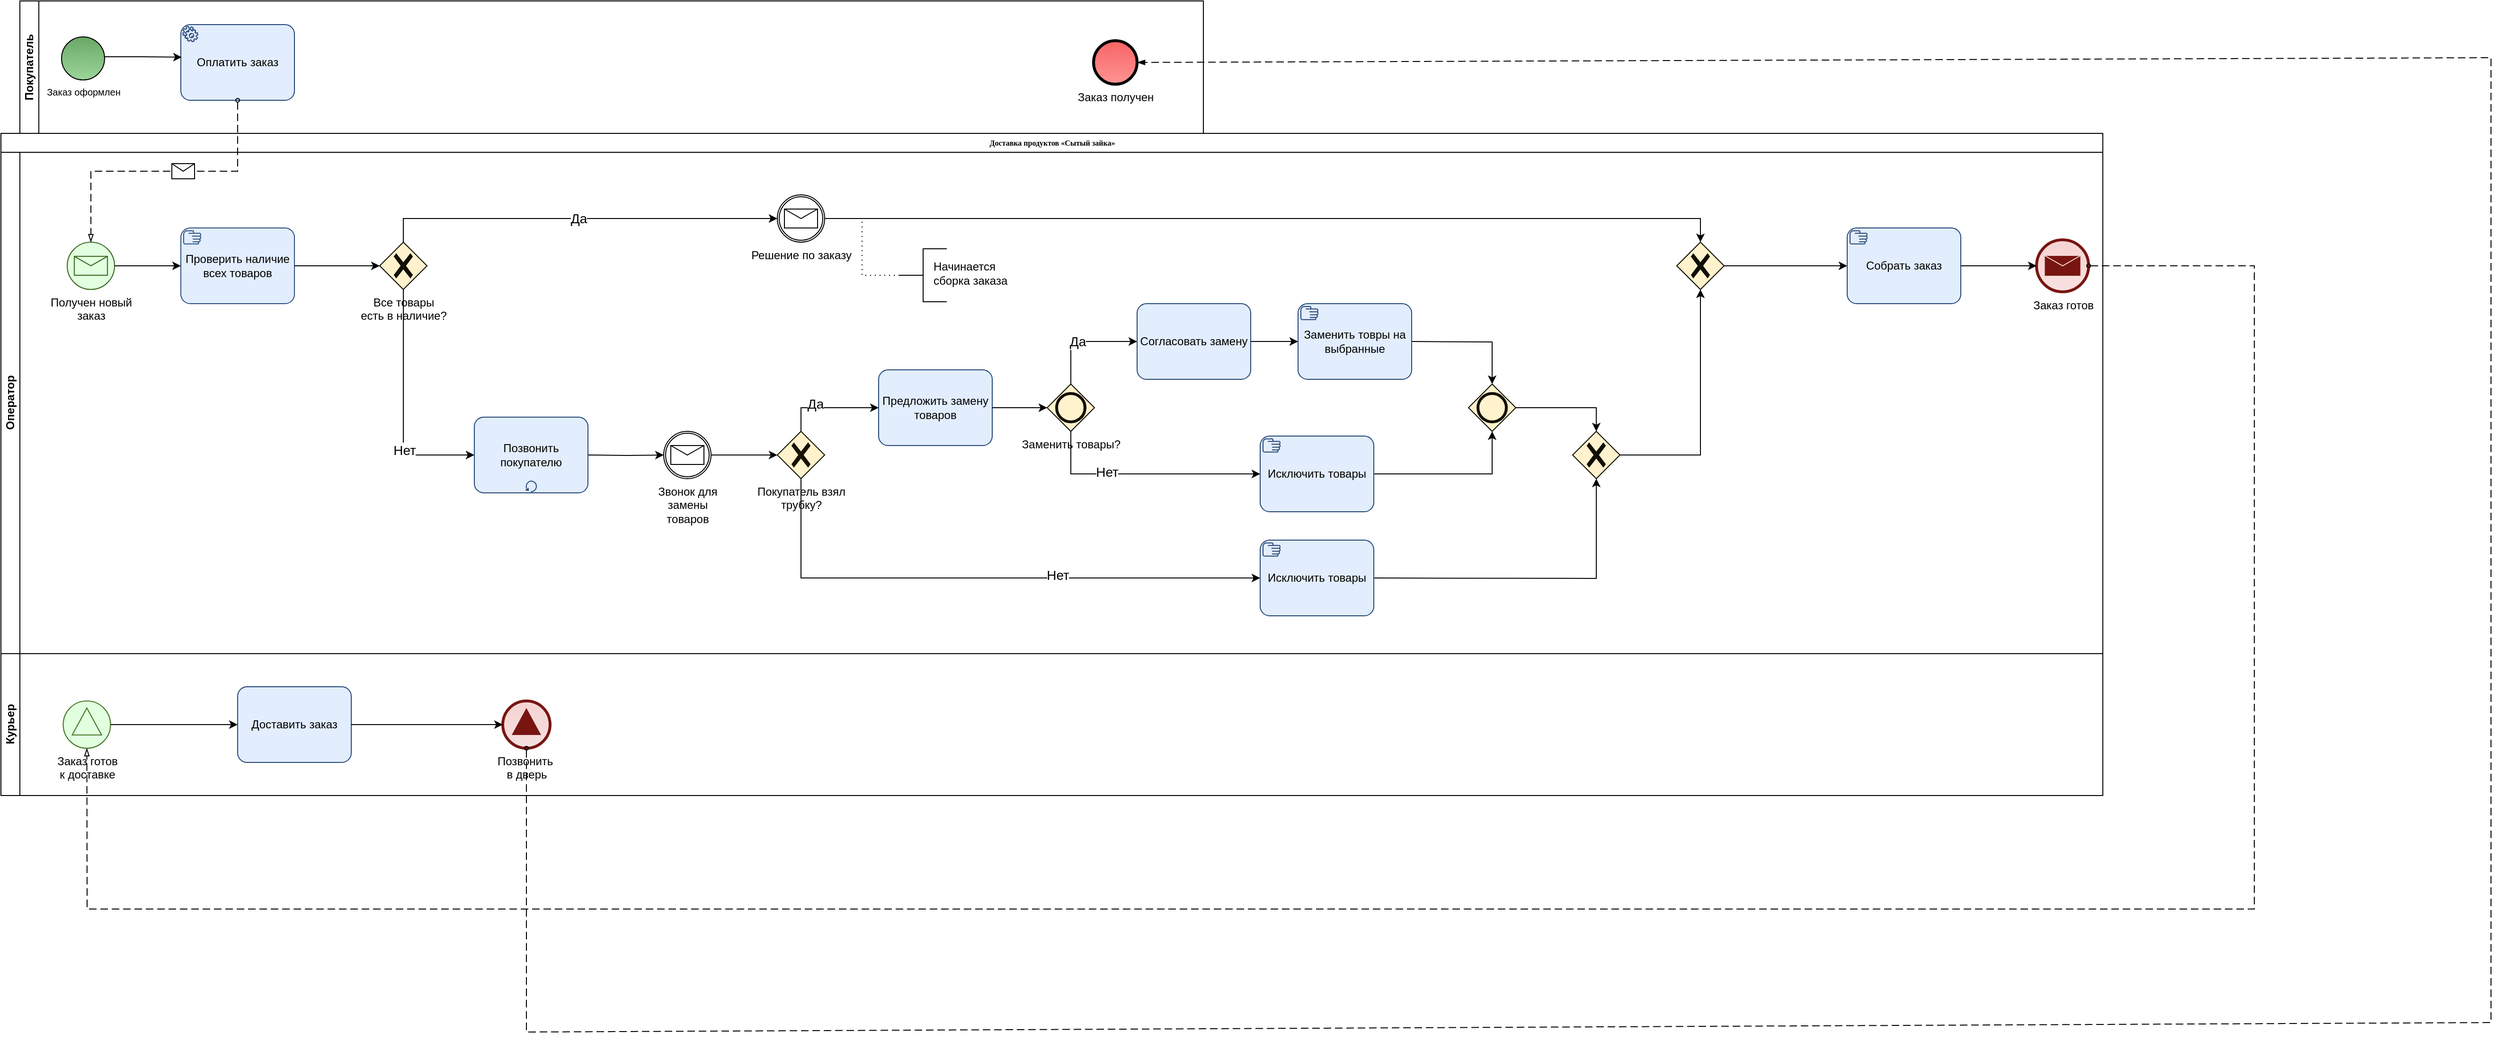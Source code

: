 <mxfile version="24.7.5" pages="2">
  <diagram name="AS IS" id="c7488fd3-1785-93aa-aadb-54a6760d102a">
    <mxGraphModel dx="2100" dy="1258" grid="0" gridSize="10" guides="1" tooltips="1" connect="1" arrows="1" fold="1" page="1" pageScale="1" pageWidth="1100" pageHeight="850" background="none" math="0" shadow="0">
      <root>
        <mxCell id="0" />
        <mxCell id="1" parent="0" />
        <mxCell id="2b4e8129b02d487f-1" value="Доставка продуктов&amp;nbsp;«Сытый зайка»" style="swimlane;html=1;childLayout=stackLayout;horizontal=1;startSize=20;horizontalStack=0;rounded=0;shadow=0;labelBackgroundColor=none;strokeWidth=1;fontFamily=Verdana;fontSize=8;align=center;" parent="1" vertex="1">
          <mxGeometry x="50" y="500" width="2220" height="700" as="geometry" />
        </mxCell>
        <mxCell id="2b4e8129b02d487f-2" value="Оператор" style="swimlane;html=1;startSize=20;horizontal=0;" parent="2b4e8129b02d487f-1" vertex="1">
          <mxGeometry y="20" width="2220" height="530" as="geometry" />
        </mxCell>
        <mxCell id="2b4e8129b02d487f-20" style="edgeStyle=orthogonalEdgeStyle;rounded=0;html=1;labelBackgroundColor=none;startArrow=none;startFill=0;startSize=5;endArrow=classicThin;endFill=1;endSize=5;jettySize=auto;orthogonalLoop=1;strokeWidth=1;fontFamily=Verdana;fontSize=8" parent="2b4e8129b02d487f-2" edge="1">
          <mxGeometry relative="1" as="geometry">
            <mxPoint x="330.0" y="75.034" as="targetPoint" />
          </mxGeometry>
        </mxCell>
        <mxCell id="hLfhfa4D0g5_3R64RERY-3" value="Получен новый&lt;div&gt;заказ&lt;/div&gt;" style="points=[[0.145,0.145,0],[0.5,0,0],[0.855,0.145,0],[1,0.5,0],[0.855,0.855,0],[0.5,1,0],[0.145,0.855,0],[0,0.5,0]];shape=mxgraph.bpmn.event;html=1;verticalLabelPosition=bottom;labelBackgroundColor=#ffffff;verticalAlign=top;align=center;perimeter=ellipsePerimeter;outlineConnect=0;aspect=fixed;outline=standard;symbol=message;fillColor=#e2ffe0;strokeColor=#437029;strokeWidth=1.1;" parent="2b4e8129b02d487f-2" vertex="1">
          <mxGeometry x="70" y="95" width="50" height="50" as="geometry" />
        </mxCell>
        <mxCell id="hLfhfa4D0g5_3R64RERY-7" value="Проверить наличие всех товаров" style="points=[[0.25,0,0],[0.5,0,0],[0.75,0,0],[1,0.25,0],[1,0.5,0],[1,0.75,0],[0.75,1,0],[0.5,1,0],[0.25,1,0],[0,0.75,0],[0,0.5,0],[0,0.25,0]];shape=mxgraph.bpmn.task;whiteSpace=wrap;rectStyle=rounded;size=10;html=1;container=1;expand=0;collapsible=0;taskMarker=manual;fillColor=#E2EDFD;strokeColor=#2c5081;strokeWidth=1;" parent="2b4e8129b02d487f-2" vertex="1">
          <mxGeometry x="190" y="80" width="120" height="80" as="geometry" />
        </mxCell>
        <mxCell id="hLfhfa4D0g5_3R64RERY-8" style="edgeStyle=orthogonalEdgeStyle;rounded=0;orthogonalLoop=1;jettySize=auto;html=1;entryX=0;entryY=0.5;entryDx=0;entryDy=0;entryPerimeter=0;" parent="2b4e8129b02d487f-2" source="hLfhfa4D0g5_3R64RERY-3" target="hLfhfa4D0g5_3R64RERY-7" edge="1">
          <mxGeometry relative="1" as="geometry" />
        </mxCell>
        <mxCell id="hLfhfa4D0g5_3R64RERY-9" value="Все товары&lt;div&gt;есть в наличие?&lt;/div&gt;" style="points=[[0.25,0.25,0],[0.5,0,0],[0.75,0.25,0],[1,0.5,0],[0.75,0.75,0],[0.5,1,0],[0.25,0.75,0],[0,0.5,0]];shape=mxgraph.bpmn.gateway2;html=1;verticalLabelPosition=bottom;labelBackgroundColor=#ffffff;verticalAlign=top;align=center;perimeter=rhombusPerimeter;outlineConnect=0;outline=none;symbol=none;gwType=exclusive;fillColor=#fff2cc;strokeColor=#110e03;" parent="2b4e8129b02d487f-2" vertex="1">
          <mxGeometry x="400" y="95" width="50" height="50" as="geometry" />
        </mxCell>
        <mxCell id="hLfhfa4D0g5_3R64RERY-10" style="edgeStyle=orthogonalEdgeStyle;rounded=0;orthogonalLoop=1;jettySize=auto;html=1;entryX=0;entryY=0.5;entryDx=0;entryDy=0;entryPerimeter=0;" parent="2b4e8129b02d487f-2" source="hLfhfa4D0g5_3R64RERY-7" target="hLfhfa4D0g5_3R64RERY-9" edge="1">
          <mxGeometry relative="1" as="geometry" />
        </mxCell>
        <mxCell id="hLfhfa4D0g5_3R64RERY-12" value="&lt;font style=&quot;font-size: 14px;&quot;&gt;Да&lt;/font&gt;" style="edgeStyle=orthogonalEdgeStyle;rounded=0;orthogonalLoop=1;jettySize=auto;html=1;" parent="2b4e8129b02d487f-2" source="hLfhfa4D0g5_3R64RERY-9" target="hLfhfa4D0g5_3R64RERY-47" edge="1">
          <mxGeometry relative="1" as="geometry">
            <mxPoint x="1820" y="220" as="targetPoint" />
            <Array as="points">
              <mxPoint x="425" y="70" />
            </Array>
          </mxGeometry>
        </mxCell>
        <mxCell id="hLfhfa4D0g5_3R64RERY-14" style="edgeStyle=orthogonalEdgeStyle;rounded=0;orthogonalLoop=1;jettySize=auto;html=1;entryX=0;entryY=0.5;entryDx=0;entryDy=0;entryPerimeter=0;" parent="2b4e8129b02d487f-2" source="hLfhfa4D0g5_3R64RERY-9" target="hLfhfa4D0g5_3R64RERY-46" edge="1">
          <mxGeometry relative="1" as="geometry">
            <mxPoint x="500" y="220" as="targetPoint" />
            <Array as="points">
              <mxPoint x="425" y="320" />
            </Array>
          </mxGeometry>
        </mxCell>
        <mxCell id="hLfhfa4D0g5_3R64RERY-19" value="&lt;font style=&quot;font-size: 14px;&quot;&gt;Нет&lt;/font&gt;" style="edgeLabel;html=1;align=center;verticalAlign=middle;resizable=0;points=[];" parent="hLfhfa4D0g5_3R64RERY-14" vertex="1" connectable="0">
          <mxGeometry x="0.354" y="1" relative="1" as="geometry">
            <mxPoint as="offset" />
          </mxGeometry>
        </mxCell>
        <mxCell id="hLfhfa4D0g5_3R64RERY-18" style="edgeStyle=orthogonalEdgeStyle;rounded=0;orthogonalLoop=1;jettySize=auto;html=1;" parent="2b4e8129b02d487f-2" source="hLfhfa4D0g5_3R64RERY-15" target="hLfhfa4D0g5_3R64RERY-17" edge="1">
          <mxGeometry relative="1" as="geometry" />
        </mxCell>
        <mxCell id="hLfhfa4D0g5_3R64RERY-15" value="Звонок для&lt;div&gt;замены&lt;/div&gt;&lt;div&gt;товаров&lt;/div&gt;" style="points=[[0.145,0.145,0],[0.5,0,0],[0.855,0.145,0],[1,0.5,0],[0.855,0.855,0],[0.5,1,0],[0.145,0.855,0],[0,0.5,0]];shape=mxgraph.bpmn.event;html=1;verticalLabelPosition=bottom;labelBackgroundColor=#ffffff;verticalAlign=top;align=center;perimeter=ellipsePerimeter;outlineConnect=0;aspect=fixed;outline=catching;symbol=message;" parent="2b4e8129b02d487f-2" vertex="1">
          <mxGeometry x="700" y="295" width="50" height="50" as="geometry" />
        </mxCell>
        <mxCell id="hLfhfa4D0g5_3R64RERY-16" style="edgeStyle=orthogonalEdgeStyle;rounded=0;orthogonalLoop=1;jettySize=auto;html=1;entryX=0;entryY=0.5;entryDx=0;entryDy=0;entryPerimeter=0;" parent="2b4e8129b02d487f-2" target="hLfhfa4D0g5_3R64RERY-15" edge="1">
          <mxGeometry relative="1" as="geometry">
            <mxPoint x="620" y="320" as="sourcePoint" />
          </mxGeometry>
        </mxCell>
        <mxCell id="hLfhfa4D0g5_3R64RERY-17" value="Покупатель взял&lt;div&gt;трубку?&lt;/div&gt;" style="points=[[0.25,0.25,0],[0.5,0,0],[0.75,0.25,0],[1,0.5,0],[0.75,0.75,0],[0.5,1,0],[0.25,0.75,0],[0,0.5,0]];shape=mxgraph.bpmn.gateway2;html=1;verticalLabelPosition=bottom;labelBackgroundColor=#ffffff;verticalAlign=top;align=center;perimeter=rhombusPerimeter;outlineConnect=0;outline=none;symbol=none;gwType=exclusive;fillColor=#fff2cc;strokeColor=#171202;" parent="2b4e8129b02d487f-2" vertex="1">
          <mxGeometry x="820" y="295" width="50" height="50" as="geometry" />
        </mxCell>
        <mxCell id="hLfhfa4D0g5_3R64RERY-20" value="Предложить замену товаров" style="points=[[0.25,0,0],[0.5,0,0],[0.75,0,0],[1,0.25,0],[1,0.5,0],[1,0.75,0],[0.75,1,0],[0.5,1,0],[0.25,1,0],[0,0.75,0],[0,0.5,0],[0,0.25,0]];shape=mxgraph.bpmn.task;whiteSpace=wrap;rectStyle=rounded;size=10;html=1;container=1;expand=0;collapsible=0;taskMarker=abstract;fillColor=#E2EDFD;strokeColor=#234676;" parent="2b4e8129b02d487f-2" vertex="1">
          <mxGeometry x="927" y="230" width="120" height="80" as="geometry" />
        </mxCell>
        <mxCell id="hLfhfa4D0g5_3R64RERY-22" style="edgeStyle=orthogonalEdgeStyle;rounded=0;orthogonalLoop=1;jettySize=auto;html=1;entryX=0;entryY=0.5;entryDx=0;entryDy=0;entryPerimeter=0;exitX=0.5;exitY=0;exitDx=0;exitDy=0;exitPerimeter=0;" parent="2b4e8129b02d487f-2" source="hLfhfa4D0g5_3R64RERY-17" target="hLfhfa4D0g5_3R64RERY-20" edge="1">
          <mxGeometry relative="1" as="geometry">
            <mxPoint x="850" y="315" as="sourcePoint" />
            <Array as="points">
              <mxPoint x="845" y="270" />
            </Array>
          </mxGeometry>
        </mxCell>
        <mxCell id="hLfhfa4D0g5_3R64RERY-28" value="&lt;font style=&quot;font-size: 14px;&quot;&gt;Да&lt;/font&gt;" style="edgeLabel;html=1;align=center;verticalAlign=middle;resizable=0;points=[];" parent="hLfhfa4D0g5_3R64RERY-22" vertex="1" connectable="0">
          <mxGeometry x="-0.248" y="4" relative="1" as="geometry">
            <mxPoint as="offset" />
          </mxGeometry>
        </mxCell>
        <mxCell id="hLfhfa4D0g5_3R64RERY-23" style="edgeStyle=orthogonalEdgeStyle;rounded=0;orthogonalLoop=1;jettySize=auto;html=1;exitX=0.5;exitY=1;exitDx=0;exitDy=0;exitPerimeter=0;entryX=0;entryY=0.5;entryDx=0;entryDy=0;entryPerimeter=0;" parent="2b4e8129b02d487f-2" source="hLfhfa4D0g5_3R64RERY-17" target="hLfhfa4D0g5_3R64RERY-45" edge="1">
          <mxGeometry relative="1" as="geometry">
            <mxPoint x="1290" y="460" as="targetPoint" />
          </mxGeometry>
        </mxCell>
        <mxCell id="hLfhfa4D0g5_3R64RERY-29" value="&lt;font style=&quot;font-size: 14px;&quot;&gt;Нет&lt;/font&gt;" style="edgeLabel;html=1;align=center;verticalAlign=middle;resizable=0;points=[];" parent="hLfhfa4D0g5_3R64RERY-23" vertex="1" connectable="0">
          <mxGeometry x="0.275" y="3" relative="1" as="geometry">
            <mxPoint as="offset" />
          </mxGeometry>
        </mxCell>
        <mxCell id="hLfhfa4D0g5_3R64RERY-25" value="Заменить товары?" style="points=[[0.25,0.25,0],[0.5,0,0],[0.75,0.25,0],[1,0.5,0],[0.75,0.75,0],[0.5,1,0],[0.25,0.75,0],[0,0.5,0]];shape=mxgraph.bpmn.gateway2;html=1;verticalLabelPosition=bottom;labelBackgroundColor=#ffffff;verticalAlign=top;align=center;perimeter=rhombusPerimeter;outlineConnect=0;outline=end;symbol=general;fillColor=#fff2cc;strokeColor=#110e03;" parent="2b4e8129b02d487f-2" vertex="1">
          <mxGeometry x="1105" y="245" width="50" height="50" as="geometry" />
        </mxCell>
        <mxCell id="hLfhfa4D0g5_3R64RERY-26" style="edgeStyle=orthogonalEdgeStyle;rounded=0;orthogonalLoop=1;jettySize=auto;html=1;entryX=0;entryY=0.5;entryDx=0;entryDy=0;entryPerimeter=0;" parent="2b4e8129b02d487f-2" source="hLfhfa4D0g5_3R64RERY-20" target="hLfhfa4D0g5_3R64RERY-25" edge="1">
          <mxGeometry relative="1" as="geometry" />
        </mxCell>
        <mxCell id="hLfhfa4D0g5_3R64RERY-30" style="edgeStyle=orthogonalEdgeStyle;rounded=0;orthogonalLoop=1;jettySize=auto;html=1;entryX=0;entryY=0.5;entryDx=0;entryDy=0;entryPerimeter=0;" parent="2b4e8129b02d487f-2" source="hLfhfa4D0g5_3R64RERY-25" edge="1">
          <mxGeometry relative="1" as="geometry">
            <mxPoint x="1200" y="200" as="targetPoint" />
            <Array as="points">
              <mxPoint x="1130" y="200" />
            </Array>
          </mxGeometry>
        </mxCell>
        <mxCell id="hLfhfa4D0g5_3R64RERY-39" value="&lt;font style=&quot;font-size: 14px;&quot;&gt;Да&lt;/font&gt;" style="edgeLabel;html=1;align=center;verticalAlign=middle;resizable=0;points=[];" parent="hLfhfa4D0g5_3R64RERY-30" vertex="1" connectable="0">
          <mxGeometry x="-0.1" relative="1" as="geometry">
            <mxPoint as="offset" />
          </mxGeometry>
        </mxCell>
        <mxCell id="hLfhfa4D0g5_3R64RERY-37" style="edgeStyle=orthogonalEdgeStyle;rounded=0;orthogonalLoop=1;jettySize=auto;html=1;" parent="2b4e8129b02d487f-2" target="hLfhfa4D0g5_3R64RERY-36" edge="1">
          <mxGeometry relative="1" as="geometry">
            <mxPoint x="1490" y="200" as="sourcePoint" />
          </mxGeometry>
        </mxCell>
        <mxCell id="hLfhfa4D0g5_3R64RERY-31" value="Заменить товры на выбранные" style="points=[[0.25,0,0],[0.5,0,0],[0.75,0,0],[1,0.25,0],[1,0.5,0],[1,0.75,0],[0.75,1,0],[0.5,1,0],[0.25,1,0],[0,0.75,0],[0,0.5,0],[0,0.25,0]];shape=mxgraph.bpmn.task;whiteSpace=wrap;rectStyle=rounded;size=10;html=1;container=1;expand=0;collapsible=0;taskMarker=manual;fillColor=#E2EDFD;strokeColor=#234676;" parent="2b4e8129b02d487f-2" vertex="1">
          <mxGeometry x="1370" y="160" width="120" height="80" as="geometry" />
        </mxCell>
        <mxCell id="hLfhfa4D0g5_3R64RERY-32" value="Согласовать замену" style="points=[[0.25,0,0],[0.5,0,0],[0.75,0,0],[1,0.25,0],[1,0.5,0],[1,0.75,0],[0.75,1,0],[0.5,1,0],[0.25,1,0],[0,0.75,0],[0,0.5,0],[0,0.25,0]];shape=mxgraph.bpmn.task;whiteSpace=wrap;rectStyle=rounded;size=10;html=1;container=1;expand=0;collapsible=0;taskMarker=abstract;fillColor=#E2EDFD;strokeColor=#234676;" parent="2b4e8129b02d487f-2" vertex="1">
          <mxGeometry x="1200" y="160" width="120" height="80" as="geometry" />
        </mxCell>
        <mxCell id="hLfhfa4D0g5_3R64RERY-33" style="edgeStyle=orthogonalEdgeStyle;rounded=0;orthogonalLoop=1;jettySize=auto;html=1;entryX=0;entryY=0.5;entryDx=0;entryDy=0;entryPerimeter=0;" parent="2b4e8129b02d487f-2" edge="1">
          <mxGeometry relative="1" as="geometry">
            <mxPoint x="1320" y="200" as="sourcePoint" />
            <mxPoint x="1370" y="200" as="targetPoint" />
          </mxGeometry>
        </mxCell>
        <mxCell id="hLfhfa4D0g5_3R64RERY-38" style="edgeStyle=orthogonalEdgeStyle;rounded=0;orthogonalLoop=1;jettySize=auto;html=1;" parent="2b4e8129b02d487f-2" source="hLfhfa4D0g5_3R64RERY-34" target="hLfhfa4D0g5_3R64RERY-36" edge="1">
          <mxGeometry relative="1" as="geometry" />
        </mxCell>
        <mxCell id="hLfhfa4D0g5_3R64RERY-34" value="Исключить товары" style="points=[[0.25,0,0],[0.5,0,0],[0.75,0,0],[1,0.25,0],[1,0.5,0],[1,0.75,0],[0.75,1,0],[0.5,1,0],[0.25,1,0],[0,0.75,0],[0,0.5,0],[0,0.25,0]];shape=mxgraph.bpmn.task;whiteSpace=wrap;rectStyle=rounded;size=10;html=1;container=1;expand=0;collapsible=0;taskMarker=manual;fillColor=#E2EDFD;strokeColor=#234676;" parent="2b4e8129b02d487f-2" vertex="1">
          <mxGeometry x="1330" y="300" width="120" height="80" as="geometry" />
        </mxCell>
        <mxCell id="hLfhfa4D0g5_3R64RERY-35" style="edgeStyle=orthogonalEdgeStyle;rounded=0;orthogonalLoop=1;jettySize=auto;html=1;entryX=0;entryY=0.5;entryDx=0;entryDy=0;entryPerimeter=0;exitX=0.5;exitY=1;exitDx=0;exitDy=0;exitPerimeter=0;" parent="2b4e8129b02d487f-2" source="hLfhfa4D0g5_3R64RERY-25" target="hLfhfa4D0g5_3R64RERY-34" edge="1">
          <mxGeometry relative="1" as="geometry" />
        </mxCell>
        <mxCell id="hLfhfa4D0g5_3R64RERY-40" value="&lt;font style=&quot;font-size: 14px;&quot;&gt;Нет&lt;/font&gt;" style="edgeLabel;html=1;align=center;verticalAlign=middle;resizable=0;points=[];" parent="hLfhfa4D0g5_3R64RERY-35" vertex="1" connectable="0">
          <mxGeometry x="-0.325" y="2" relative="1" as="geometry">
            <mxPoint as="offset" />
          </mxGeometry>
        </mxCell>
        <mxCell id="hLfhfa4D0g5_3R64RERY-36" value="" style="points=[[0.25,0.25,0],[0.5,0,0],[0.75,0.25,0],[1,0.5,0],[0.75,0.75,0],[0.5,1,0],[0.25,0.75,0],[0,0.5,0]];shape=mxgraph.bpmn.gateway2;html=1;verticalLabelPosition=bottom;labelBackgroundColor=#ffffff;verticalAlign=top;align=center;perimeter=rhombusPerimeter;outlineConnect=0;outline=end;symbol=general;fillColor=#fff2cc;strokeColor=#110e03;" parent="2b4e8129b02d487f-2" vertex="1">
          <mxGeometry x="1550" y="245" width="50" height="50" as="geometry" />
        </mxCell>
        <mxCell id="hLfhfa4D0g5_3R64RERY-52" style="edgeStyle=orthogonalEdgeStyle;rounded=0;orthogonalLoop=1;jettySize=auto;html=1;" parent="2b4e8129b02d487f-2" source="hLfhfa4D0g5_3R64RERY-42" target="hLfhfa4D0g5_3R64RERY-50" edge="1">
          <mxGeometry relative="1" as="geometry" />
        </mxCell>
        <mxCell id="hLfhfa4D0g5_3R64RERY-42" value="" style="points=[[0.25,0.25,0],[0.5,0,0],[0.75,0.25,0],[1,0.5,0],[0.75,0.75,0],[0.5,1,0],[0.25,0.75,0],[0,0.5,0]];shape=mxgraph.bpmn.gateway2;html=1;verticalLabelPosition=bottom;labelBackgroundColor=#ffffff;verticalAlign=top;align=center;perimeter=rhombusPerimeter;outlineConnect=0;outline=none;symbol=none;gwType=exclusive;fillColor=#fff2cc;strokeColor=#110e03;" parent="2b4e8129b02d487f-2" vertex="1">
          <mxGeometry x="1660" y="295" width="50" height="50" as="geometry" />
        </mxCell>
        <mxCell id="hLfhfa4D0g5_3R64RERY-43" style="edgeStyle=orthogonalEdgeStyle;rounded=0;orthogonalLoop=1;jettySize=auto;html=1;entryX=0.5;entryY=1;entryDx=0;entryDy=0;entryPerimeter=0;" parent="2b4e8129b02d487f-2" target="hLfhfa4D0g5_3R64RERY-42" edge="1">
          <mxGeometry relative="1" as="geometry">
            <mxPoint x="1450" y="450.048" as="sourcePoint" />
          </mxGeometry>
        </mxCell>
        <mxCell id="hLfhfa4D0g5_3R64RERY-44" style="edgeStyle=orthogonalEdgeStyle;rounded=0;orthogonalLoop=1;jettySize=auto;html=1;entryX=0.5;entryY=0;entryDx=0;entryDy=0;entryPerimeter=0;" parent="2b4e8129b02d487f-2" source="hLfhfa4D0g5_3R64RERY-36" target="hLfhfa4D0g5_3R64RERY-42" edge="1">
          <mxGeometry relative="1" as="geometry" />
        </mxCell>
        <mxCell id="hLfhfa4D0g5_3R64RERY-45" value="Исключить товары" style="points=[[0.25,0,0],[0.5,0,0],[0.75,0,0],[1,0.25,0],[1,0.5,0],[1,0.75,0],[0.75,1,0],[0.5,1,0],[0.25,1,0],[0,0.75,0],[0,0.5,0],[0,0.25,0]];shape=mxgraph.bpmn.task;whiteSpace=wrap;rectStyle=rounded;size=10;html=1;container=1;expand=0;collapsible=0;taskMarker=manual;fillColor=#E2EDFD;strokeColor=#234676;" parent="2b4e8129b02d487f-2" vertex="1">
          <mxGeometry x="1330" y="410" width="120" height="80" as="geometry" />
        </mxCell>
        <mxCell id="hLfhfa4D0g5_3R64RERY-46" value="Позвонить покупателю" style="points=[[0.25,0,0],[0.5,0,0],[0.75,0,0],[1,0.25,0],[1,0.5,0],[1,0.75,0],[0.75,1,0],[0.5,1,0],[0.25,1,0],[0,0.75,0],[0,0.5,0],[0,0.25,0]];shape=mxgraph.bpmn.task;whiteSpace=wrap;rectStyle=rounded;size=10;html=1;container=1;expand=0;collapsible=0;taskMarker=abstract;isLoopStandard=1;fillColor=#E2EDFD;strokeColor=#234676;" parent="2b4e8129b02d487f-2" vertex="1">
          <mxGeometry x="500" y="280" width="120" height="80" as="geometry" />
        </mxCell>
        <mxCell id="hLfhfa4D0g5_3R64RERY-47" value="Решение по заказу" style="points=[[0.145,0.145,0],[0.5,0,0],[0.855,0.145,0],[1,0.5,0],[0.855,0.855,0],[0.5,1,0],[0.145,0.855,0],[0,0.5,0]];shape=mxgraph.bpmn.event;html=1;verticalLabelPosition=bottom;labelBackgroundColor=#ffffff;verticalAlign=top;align=center;perimeter=ellipsePerimeter;outlineConnect=0;aspect=fixed;outline=catching;symbol=message;" parent="2b4e8129b02d487f-2" vertex="1">
          <mxGeometry x="820" y="45" width="50" height="50" as="geometry" />
        </mxCell>
        <mxCell id="hLfhfa4D0g5_3R64RERY-54" style="edgeStyle=orthogonalEdgeStyle;rounded=0;orthogonalLoop=1;jettySize=auto;html=1;" parent="2b4e8129b02d487f-2" source="hLfhfa4D0g5_3R64RERY-50" target="hLfhfa4D0g5_3R64RERY-53" edge="1">
          <mxGeometry relative="1" as="geometry" />
        </mxCell>
        <mxCell id="hLfhfa4D0g5_3R64RERY-50" value="" style="points=[[0.25,0.25,0],[0.5,0,0],[0.75,0.25,0],[1,0.5,0],[0.75,0.75,0],[0.5,1,0],[0.25,0.75,0],[0,0.5,0]];shape=mxgraph.bpmn.gateway2;html=1;verticalLabelPosition=bottom;labelBackgroundColor=#ffffff;verticalAlign=top;align=center;perimeter=rhombusPerimeter;outlineConnect=0;outline=none;symbol=none;gwType=exclusive;fillColor=#fff2cc;strokeColor=#110e03;" parent="2b4e8129b02d487f-2" vertex="1">
          <mxGeometry x="1770" y="95" width="50" height="50" as="geometry" />
        </mxCell>
        <mxCell id="hLfhfa4D0g5_3R64RERY-51" style="edgeStyle=orthogonalEdgeStyle;rounded=0;orthogonalLoop=1;jettySize=auto;html=1;entryX=0.5;entryY=0;entryDx=0;entryDy=0;entryPerimeter=0;" parent="2b4e8129b02d487f-2" source="hLfhfa4D0g5_3R64RERY-47" target="hLfhfa4D0g5_3R64RERY-50" edge="1">
          <mxGeometry relative="1" as="geometry" />
        </mxCell>
        <mxCell id="hLfhfa4D0g5_3R64RERY-53" value="Собрать заказ" style="points=[[0.25,0,0],[0.5,0,0],[0.75,0,0],[1,0.25,0],[1,0.5,0],[1,0.75,0],[0.75,1,0],[0.5,1,0],[0.25,1,0],[0,0.75,0],[0,0.5,0],[0,0.25,0]];shape=mxgraph.bpmn.task;whiteSpace=wrap;rectStyle=rounded;size=10;html=1;container=1;expand=0;collapsible=0;taskMarker=manual;fillColor=#E2EDFD;strokeColor=#234676;" parent="2b4e8129b02d487f-2" vertex="1">
          <mxGeometry x="1950" y="80" width="120" height="80" as="geometry" />
        </mxCell>
        <mxCell id="hLfhfa4D0g5_3R64RERY-55" value="Заказ готов" style="points=[[0.145,0.145,0],[0.5,0,0],[0.855,0.145,0],[1,0.5,0],[0.855,0.855,0],[0.5,1,0],[0.145,0.855,0],[0,0.5,0]];shape=mxgraph.bpmn.event;html=1;verticalLabelPosition=bottom;labelBackgroundColor=#ffffff;verticalAlign=top;align=center;perimeter=ellipsePerimeter;outlineConnect=0;aspect=fixed;outline=end;symbol=message;fillColor=#f4d4d2;strokeColor=#781511;gradientColor=#f9e1e1;" parent="2b4e8129b02d487f-2" vertex="1">
          <mxGeometry x="2150" y="92.5" width="55" height="55" as="geometry" />
        </mxCell>
        <mxCell id="hLfhfa4D0g5_3R64RERY-56" style="edgeStyle=orthogonalEdgeStyle;rounded=0;orthogonalLoop=1;jettySize=auto;html=1;entryX=0;entryY=0.5;entryDx=0;entryDy=0;entryPerimeter=0;" parent="2b4e8129b02d487f-2" source="hLfhfa4D0g5_3R64RERY-53" target="hLfhfa4D0g5_3R64RERY-55" edge="1">
          <mxGeometry relative="1" as="geometry" />
        </mxCell>
        <mxCell id="ErYE_BBai8v1z7JZr87H-1" value="" style="html=1;shape=mxgraph.flowchart.annotation_2;align=left;labelPosition=right;" parent="2b4e8129b02d487f-2" vertex="1">
          <mxGeometry x="949" y="102" width="50" height="56" as="geometry" />
        </mxCell>
        <mxCell id="ErYE_BBai8v1z7JZr87H-4" value="" style="edgeStyle=elbowEdgeStyle;fontSize=12;html=1;endFill=0;startFill=0;endSize=6;startSize=6;dashed=1;dashPattern=1 4;endArrow=none;startArrow=none;rounded=0;entryX=1;entryY=0.5;entryDx=0;entryDy=0;entryPerimeter=0;exitX=0;exitY=0.5;exitDx=0;exitDy=0;exitPerimeter=0;" parent="2b4e8129b02d487f-2" source="ErYE_BBai8v1z7JZr87H-1" target="hLfhfa4D0g5_3R64RERY-47" edge="1">
          <mxGeometry width="160" relative="1" as="geometry">
            <mxPoint x="653" y="125" as="sourcePoint" />
            <mxPoint x="813" y="125" as="targetPoint" />
            <Array as="points" />
          </mxGeometry>
        </mxCell>
        <mxCell id="ErYE_BBai8v1z7JZr87H-5" value="Начинается сборка заказа" style="text;html=1;strokeColor=none;fillColor=none;align=left;verticalAlign=middle;whiteSpace=wrap;rounded=0;" parent="2b4e8129b02d487f-2" vertex="1">
          <mxGeometry x="983" y="113" width="107" height="30" as="geometry" />
        </mxCell>
        <mxCell id="2b4e8129b02d487f-3" value="Курьер" style="swimlane;html=1;startSize=20;horizontal=0;" parent="2b4e8129b02d487f-1" vertex="1">
          <mxGeometry y="550" width="2220" height="150" as="geometry" />
        </mxCell>
        <mxCell id="hLfhfa4D0g5_3R64RERY-58" value="Заказ готов&lt;div&gt;к доставке&lt;/div&gt;" style="points=[[0.145,0.145,0],[0.5,0,0],[0.855,0.145,0],[1,0.5,0],[0.855,0.855,0],[0.5,1,0],[0.145,0.855,0],[0,0.5,0]];shape=mxgraph.bpmn.event;html=1;verticalLabelPosition=bottom;labelBackgroundColor=#ffffff;verticalAlign=top;align=center;perimeter=ellipsePerimeter;outlineConnect=0;aspect=fixed;outline=standard;symbol=signal;fillColor=#e2ffe0;strokeColor=#497b2d;strokeWidth=1.1;" parent="2b4e8129b02d487f-3" vertex="1">
          <mxGeometry x="65.75" y="50" width="50" height="50" as="geometry" />
        </mxCell>
        <mxCell id="hLfhfa4D0g5_3R64RERY-62" value="Доставить заказ" style="points=[[0.25,0,0],[0.5,0,0],[0.75,0,0],[1,0.25,0],[1,0.5,0],[1,0.75,0],[0.75,1,0],[0.5,1,0],[0.25,1,0],[0,0.75,0],[0,0.5,0],[0,0.25,0]];shape=mxgraph.bpmn.task;whiteSpace=wrap;rectStyle=rounded;size=10;html=1;container=1;expand=0;collapsible=0;taskMarker=abstract;fillColor=#E2EDFD;strokeColor=#234676;" parent="2b4e8129b02d487f-3" vertex="1">
          <mxGeometry x="250" y="35" width="120" height="80" as="geometry" />
        </mxCell>
        <mxCell id="hLfhfa4D0g5_3R64RERY-63" style="edgeStyle=orthogonalEdgeStyle;rounded=0;orthogonalLoop=1;jettySize=auto;html=1;entryX=0;entryY=0.5;entryDx=0;entryDy=0;entryPerimeter=0;" parent="2b4e8129b02d487f-3" source="hLfhfa4D0g5_3R64RERY-58" target="hLfhfa4D0g5_3R64RERY-62" edge="1">
          <mxGeometry relative="1" as="geometry" />
        </mxCell>
        <mxCell id="hLfhfa4D0g5_3R64RERY-64" value="Позвонить&amp;nbsp;&lt;div&gt;в дверь&lt;/div&gt;" style="points=[[0.145,0.145,0],[0.5,0,0],[0.855,0.145,0],[1,0.5,0],[0.855,0.855,0],[0.5,1,0],[0.145,0.855,0],[0,0.5,0]];shape=mxgraph.bpmn.event;html=1;verticalLabelPosition=bottom;labelBackgroundColor=#ffffff;verticalAlign=top;align=center;perimeter=ellipsePerimeter;outlineConnect=0;aspect=fixed;outline=end;symbol=signal;fillColor=#f4d4d2;strokeColor=#781511;gradientColor=#f5e0e0;" parent="2b4e8129b02d487f-3" vertex="1">
          <mxGeometry x="530" y="50" width="50" height="50" as="geometry" />
        </mxCell>
        <mxCell id="hLfhfa4D0g5_3R64RERY-65" style="edgeStyle=orthogonalEdgeStyle;rounded=0;orthogonalLoop=1;jettySize=auto;html=1;entryX=0;entryY=0.5;entryDx=0;entryDy=0;entryPerimeter=0;" parent="2b4e8129b02d487f-3" source="hLfhfa4D0g5_3R64RERY-62" target="hLfhfa4D0g5_3R64RERY-64" edge="1">
          <mxGeometry relative="1" as="geometry" />
        </mxCell>
        <mxCell id="hLfhfa4D0g5_3R64RERY-60" value="" style="endArrow=blockThin;html=1;labelPosition=left;verticalLabelPosition=middle;align=right;verticalAlign=middle;dashed=1;dashPattern=8 4;endFill=0;startArrow=oval;startFill=0;endSize=6;startSize=4;rounded=0;exitX=1;exitY=0.5;exitDx=0;exitDy=0;exitPerimeter=0;entryX=0.5;entryY=1;entryDx=0;entryDy=0;entryPerimeter=0;" parent="2b4e8129b02d487f-1" source="hLfhfa4D0g5_3R64RERY-55" target="hLfhfa4D0g5_3R64RERY-58" edge="1">
          <mxGeometry relative="1" as="geometry">
            <mxPoint x="1950" y="340" as="sourcePoint" />
            <mxPoint x="1020" y="580" as="targetPoint" />
            <Array as="points">
              <mxPoint x="2380" y="140" />
              <mxPoint x="2380" y="520" />
              <mxPoint x="2380" y="820" />
              <mxPoint x="91" y="820" />
            </Array>
          </mxGeometry>
        </mxCell>
        <mxCell id="JuGA9uo2uOLxQDSCTEVF-2" value="Покупатель" style="swimlane;startSize=20;horizontal=0;html=1;whiteSpace=wrap;strokeWidth=1;fillColor=none;" parent="1" vertex="1">
          <mxGeometry x="70" y="360" width="1250" height="140" as="geometry" />
        </mxCell>
        <mxCell id="Usv9IhuviYST43XJOTmN-9" value="Заказ оформлен" style="points=[[0.145,0.145,0],[0.5,0,0],[0.855,0.145,0],[1,0.5,0],[0.855,0.855,0],[0.5,1,0],[0.145,0.855,0],[0,0.5,0]];shape=mxgraph.bpmn.event;html=1;verticalLabelPosition=bottom;labelBackgroundColor=#ffffff;verticalAlign=top;align=center;perimeter=ellipsePerimeter;outlineConnect=0;aspect=fixed;outline=standard;symbol=general;fontSize=10;fillColor=#6aa867;strokeColor=#050505;gradientColor=#9cd69a;" parent="JuGA9uo2uOLxQDSCTEVF-2" vertex="1">
          <mxGeometry x="44" y="38" width="45.5" height="45.5" as="geometry" />
        </mxCell>
        <mxCell id="hLfhfa4D0g5_3R64RERY-1" value="Оплатить заказ" style="points=[[0.25,0,0],[0.5,0,0],[0.75,0,0],[1,0.25,0],[1,0.5,0],[1,0.75,0],[0.75,1,0],[0.5,1,0],[0.25,1,0],[0,0.75,0],[0,0.5,0],[0,0.25,0]];shape=mxgraph.bpmn.task;whiteSpace=wrap;rectStyle=rounded;size=10;html=1;container=1;expand=0;collapsible=0;taskMarker=service;fillColor=#E2EDFD;strokeColor=#234676;" parent="JuGA9uo2uOLxQDSCTEVF-2" vertex="1">
          <mxGeometry x="170" y="25" width="120" height="80" as="geometry" />
        </mxCell>
        <mxCell id="hLfhfa4D0g5_3R64RERY-2" style="edgeStyle=orthogonalEdgeStyle;rounded=0;orthogonalLoop=1;jettySize=auto;html=1;entryX=0.008;entryY=0.431;entryDx=0;entryDy=0;entryPerimeter=0;exitX=1;exitY=0.5;exitDx=0;exitDy=0;exitPerimeter=0;" parent="JuGA9uo2uOLxQDSCTEVF-2" source="Usv9IhuviYST43XJOTmN-9" target="hLfhfa4D0g5_3R64RERY-1" edge="1">
          <mxGeometry relative="1" as="geometry">
            <Array as="points">
              <mxPoint x="90" y="59" />
              <mxPoint x="130" y="59" />
            </Array>
          </mxGeometry>
        </mxCell>
        <mxCell id="5sZZ5OveP8uQP9mH5Iou-1" value="Заказ получен" style="points=[[0.145,0.145,0],[0.5,0,0],[0.855,0.145,0],[1,0.5,0],[0.855,0.855,0],[0.5,1,0],[0.145,0.855,0],[0,0.5,0]];shape=mxgraph.bpmn.event;html=1;verticalLabelPosition=bottom;labelBackgroundColor=#ffffff;verticalAlign=top;align=center;perimeter=ellipsePerimeter;outlineConnect=0;aspect=fixed;outline=end;symbol=terminate2;gradientColor=#FF9494;fillColor=#F76464;" parent="JuGA9uo2uOLxQDSCTEVF-2" vertex="1">
          <mxGeometry x="1134" y="42" width="46" height="46" as="geometry" />
        </mxCell>
        <mxCell id="hLfhfa4D0g5_3R64RERY-4" value="" style="endArrow=blockThin;html=1;labelPosition=left;verticalLabelPosition=middle;align=right;verticalAlign=middle;dashed=1;dashPattern=8 4;endFill=0;startArrow=oval;startFill=0;endSize=6;startSize=4;rounded=0;exitX=0.5;exitY=1;exitDx=0;exitDy=0;exitPerimeter=0;entryX=0.5;entryY=0;entryDx=0;entryDy=0;entryPerimeter=0;" parent="1" source="hLfhfa4D0g5_3R64RERY-1" target="hLfhfa4D0g5_3R64RERY-3" edge="1">
          <mxGeometry relative="1" as="geometry">
            <mxPoint x="290" y="540" as="sourcePoint" />
            <mxPoint x="450" y="540" as="targetPoint" />
            <Array as="points">
              <mxPoint x="300" y="540" />
              <mxPoint x="230" y="540" />
              <mxPoint x="145" y="540" />
            </Array>
          </mxGeometry>
        </mxCell>
        <mxCell id="hLfhfa4D0g5_3R64RERY-5" value="" style="shape=message;html=1;outlineConnect=0;labelPosition=left;verticalLabelPosition=middle;align=right;verticalAlign=middle;spacingRight=5;labelBackgroundColor=#ffffff;" parent="hLfhfa4D0g5_3R64RERY-4" vertex="1">
          <mxGeometry width="24" height="16" relative="1" as="geometry">
            <mxPoint x="8" y="-8" as="offset" />
          </mxGeometry>
        </mxCell>
        <mxCell id="hLfhfa4D0g5_3R64RERY-66" value="" style="dashed=1;dashPattern=8 4;endArrow=blockThin;endFill=1;startArrow=oval;startFill=0;endSize=6;startSize=4;html=1;rounded=0;entryX=1;entryY=0.5;entryDx=0;entryDy=0;entryPerimeter=0;exitX=0.5;exitY=1;exitDx=0;exitDy=0;exitPerimeter=0;" parent="1" source="hLfhfa4D0g5_3R64RERY-64" target="5sZZ5OveP8uQP9mH5Iou-1" edge="1">
          <mxGeometry width="160" relative="1" as="geometry">
            <mxPoint x="560" y="1160" as="sourcePoint" />
            <mxPoint x="2630" y="1125" as="targetPoint" />
            <Array as="points">
              <mxPoint x="605" y="1450" />
              <mxPoint x="2680" y="1440" />
              <mxPoint x="2680" y="420" />
            </Array>
          </mxGeometry>
        </mxCell>
      </root>
    </mxGraphModel>
  </diagram>
  <diagram name="TO BE" id="zTSeFMvEAtbdspOOw4vk">
    <mxGraphModel dx="2333" dy="1398" grid="0" gridSize="10" guides="1" tooltips="1" connect="1" arrows="1" fold="1" page="1" pageScale="1" pageWidth="1100" pageHeight="850" background="none" math="0" shadow="0">
      <root>
        <mxCell id="Q_dvvYHVvzNDzxO9pVw5-0" />
        <mxCell id="Q_dvvYHVvzNDzxO9pVw5-1" parent="Q_dvvYHVvzNDzxO9pVw5-0" />
        <mxCell id="lOtsD0-OwX4mi58E0gGd-0" value="Покупатель" style="swimlane;startSize=20;horizontal=0;html=1;whiteSpace=wrap;" parent="Q_dvvYHVvzNDzxO9pVw5-1" vertex="1">
          <mxGeometry x="240" y="330" width="1060" height="250" as="geometry" />
        </mxCell>
        <mxCell id="6kMzmu6SnB0TVzv9Z3WV-103" style="edgeStyle=orthogonalEdgeStyle;rounded=0;orthogonalLoop=1;jettySize=auto;html=1;" parent="lOtsD0-OwX4mi58E0gGd-0" source="N1_kGSESdisY2I8KtGCL-0" edge="1">
          <mxGeometry relative="1" as="geometry">
            <mxPoint x="190" y="80" as="targetPoint" />
          </mxGeometry>
        </mxCell>
        <mxCell id="N1_kGSESdisY2I8KtGCL-0" value="Заказ&lt;div&gt;сформирован&lt;/div&gt;" style="points=[[0.145,0.145,0],[0.5,0,0],[0.855,0.145,0],[1,0.5,0],[0.855,0.855,0],[0.5,1,0],[0.145,0.855,0],[0,0.5,0]];shape=mxgraph.bpmn.event;html=1;verticalLabelPosition=bottom;labelBackgroundColor=#ffffff;verticalAlign=top;align=center;perimeter=ellipsePerimeter;outlineConnect=0;aspect=fixed;outline=standard;symbol=general;fillColor=#6AA867;strokeColor=default;gradientColor=#9CD69A;" parent="lOtsD0-OwX4mi58E0gGd-0" vertex="1">
          <mxGeometry x="70" y="55" width="50" height="50" as="geometry" />
        </mxCell>
        <mxCell id="N1_kGSESdisY2I8KtGCL-3" value="Указать действие при остутсвии товаров" style="points=[[0.25,0,0],[0.5,0,0],[0.75,0,0],[1,0.25,0],[1,0.5,0],[1,0.75,0],[0.75,1,0],[0.5,1,0],[0.25,1,0],[0,0.75,0],[0,0.5,0],[0,0.25,0]];shape=mxgraph.bpmn.task;whiteSpace=wrap;rectStyle=rounded;size=10;html=1;container=1;expand=0;collapsible=0;taskMarker=user;fillColor=#E2EDFD;strokeColor=#234676;strokeWidth=1;" parent="lOtsD0-OwX4mi58E0gGd-0" vertex="1">
          <mxGeometry x="380" y="40" width="120" height="80" as="geometry" />
        </mxCell>
        <mxCell id="6kMzmu6SnB0TVzv9Z3WV-104" style="edgeStyle=orthogonalEdgeStyle;rounded=0;orthogonalLoop=1;jettySize=auto;html=1;entryX=0;entryY=0.5;entryDx=0;entryDy=0;entryPerimeter=0;" parent="lOtsD0-OwX4mi58E0gGd-0" target="N1_kGSESdisY2I8KtGCL-3" edge="1">
          <mxGeometry relative="1" as="geometry">
            <mxPoint x="310" y="80" as="sourcePoint" />
          </mxGeometry>
        </mxCell>
        <mxCell id="6kMzmu6SnB0TVzv9Z3WV-105" value="Оплатить заказ" style="points=[[0.25,0,0],[0.5,0,0],[0.75,0,0],[1,0.25,0],[1,0.5,0],[1,0.75,0],[0.75,1,0],[0.5,1,0],[0.25,1,0],[0,0.75,0],[0,0.5,0],[0,0.25,0]];shape=mxgraph.bpmn.task;whiteSpace=wrap;rectStyle=rounded;size=10;html=1;container=1;expand=0;collapsible=0;taskMarker=abstract;fillColor=#E2EDFD;strokeColor=#234676;" parent="lOtsD0-OwX4mi58E0gGd-0" vertex="1">
          <mxGeometry x="190" y="40" width="120" height="80" as="geometry" />
        </mxCell>
        <mxCell id="6kMzmu6SnB0TVzv9Z3WV-119" value="Забрать заказ" style="points=[[0.25,0,0],[0.5,0,0],[0.75,0,0],[1,0.25,0],[1,0.5,0],[1,0.75,0],[0.75,1,0],[0.5,1,0],[0.25,1,0],[0,0.75,0],[0,0.5,0],[0,0.25,0]];shape=mxgraph.bpmn.task;whiteSpace=wrap;rectStyle=rounded;size=10;html=1;container=1;expand=0;collapsible=0;taskMarker=manual;fillColor=#E2EDFD;strokeColor=#234676;" parent="lOtsD0-OwX4mi58E0gGd-0" vertex="1">
          <mxGeometry x="600" y="40" width="120" height="80" as="geometry" />
        </mxCell>
        <mxCell id="6kMzmu6SnB0TVzv9Z3WV-121" value="Заказ завершен" style="points=[[0.145,0.145,0],[0.5,0,0],[0.855,0.145,0],[1,0.5,0],[0.855,0.855,0],[0.5,1,0],[0.145,0.855,0],[0,0.5,0]];shape=mxgraph.bpmn.event;html=1;verticalLabelPosition=bottom;labelBackgroundColor=#ffffff;verticalAlign=top;align=center;perimeter=ellipsePerimeter;outlineConnect=0;aspect=fixed;outline=end;symbol=terminate2;fillColor=#F76464;gradientColor=#FF9494;" parent="lOtsD0-OwX4mi58E0gGd-0" vertex="1">
          <mxGeometry x="800" y="55" width="50" height="50" as="geometry" />
        </mxCell>
        <mxCell id="6kMzmu6SnB0TVzv9Z3WV-124" style="edgeStyle=orthogonalEdgeStyle;rounded=0;orthogonalLoop=1;jettySize=auto;html=1;entryX=0;entryY=0.5;entryDx=0;entryDy=0;entryPerimeter=0;" parent="lOtsD0-OwX4mi58E0gGd-0" source="6kMzmu6SnB0TVzv9Z3WV-119" target="6kMzmu6SnB0TVzv9Z3WV-121" edge="1">
          <mxGeometry relative="1" as="geometry" />
        </mxCell>
        <mxCell id="lOtsD0-OwX4mi58E0gGd-1" value="&lt;font style=&quot;font-size: 9px;&quot;&gt;Доставка продуктов &quot;Сытый зайка&quot;&lt;/font&gt;" style="swimlane;html=1;childLayout=stackLayout;resizeParent=1;resizeParentMax=0;horizontal=1;startSize=20;horizontalStack=0;whiteSpace=wrap;" parent="Q_dvvYHVvzNDzxO9pVw5-1" vertex="1">
          <mxGeometry x="170" y="720" width="2690" height="1130" as="geometry" />
        </mxCell>
        <mxCell id="lOtsD0-OwX4mi58E0gGd-2" value="Оператор" style="swimlane;html=1;startSize=20;horizontal=0;" parent="lOtsD0-OwX4mi58E0gGd-1" vertex="1">
          <mxGeometry y="20" width="2690" height="950" as="geometry" />
        </mxCell>
        <mxCell id="N1_kGSESdisY2I8KtGCL-7" value="Поступил новый&lt;div&gt;заказ&lt;/div&gt;" style="points=[[0.145,0.145,0],[0.5,0,0],[0.855,0.145,0],[1,0.5,0],[0.855,0.855,0],[0.5,1,0],[0.145,0.855,0],[0,0.5,0]];shape=mxgraph.bpmn.event;html=1;verticalLabelPosition=bottom;labelBackgroundColor=#ffffff;verticalAlign=top;align=center;perimeter=ellipsePerimeter;outlineConnect=0;aspect=fixed;outline=standard;symbol=message;strokeWidth=1.1;fillColor=#e2ffe0;strokeColor=#437029;" parent="lOtsD0-OwX4mi58E0gGd-2" vertex="1">
          <mxGeometry x="70" y="50" width="50" height="50" as="geometry" />
        </mxCell>
        <mxCell id="N1_kGSESdisY2I8KtGCL-9" value="Проверить наличие товаров" style="points=[[0.25,0,0],[0.5,0,0],[0.75,0,0],[1,0.25,0],[1,0.5,0],[1,0.75,0],[0.75,1,0],[0.5,1,0],[0.25,1,0],[0,0.75,0],[0,0.5,0],[0,0.25,0]];shape=mxgraph.bpmn.task;whiteSpace=wrap;rectStyle=rounded;size=10;html=1;container=1;expand=0;collapsible=0;taskMarker=manual;fillColor=#e2edfd;strokeColor=#234676;" parent="lOtsD0-OwX4mi58E0gGd-2" vertex="1">
          <mxGeometry x="200" y="35" width="120" height="80" as="geometry" />
        </mxCell>
        <mxCell id="6kMzmu6SnB0TVzv9Z3WV-88" style="edgeStyle=orthogonalEdgeStyle;rounded=0;orthogonalLoop=1;jettySize=auto;html=1;entryX=0;entryY=0.5;entryDx=0;entryDy=0;entryPerimeter=0;exitX=0.5;exitY=0;exitDx=0;exitDy=0;exitPerimeter=0;" parent="lOtsD0-OwX4mi58E0gGd-2" source="N1_kGSESdisY2I8KtGCL-13" target="6kMzmu6SnB0TVzv9Z3WV-113" edge="1">
          <mxGeometry relative="1" as="geometry">
            <mxPoint x="1040" y="150.0" as="targetPoint" />
          </mxGeometry>
        </mxCell>
        <mxCell id="6kMzmu6SnB0TVzv9Z3WV-108" value="&lt;font style=&quot;font-size: 14px;&quot;&gt;Да&lt;/font&gt;" style="edgeLabel;html=1;align=center;verticalAlign=middle;resizable=0;points=[];" parent="6kMzmu6SnB0TVzv9Z3WV-88" vertex="1" connectable="0">
          <mxGeometry x="-0.953" y="-2" relative="1" as="geometry">
            <mxPoint x="34" y="-2" as="offset" />
          </mxGeometry>
        </mxCell>
        <mxCell id="N1_kGSESdisY2I8KtGCL-13" value="Все товары есть&amp;nbsp;&lt;div&gt;в наличие?&lt;/div&gt;&lt;div&gt;&lt;br&gt;&lt;/div&gt;" style="points=[[0.25,0.25,0],[0.5,0,0],[0.75,0.25,0],[1,0.5,0],[0.75,0.75,0],[0.5,1,0],[0.25,0.75,0],[0,0.5,0]];shape=mxgraph.bpmn.gateway2;html=1;verticalLabelPosition=bottom;labelBackgroundColor=#ffffff;verticalAlign=top;align=center;perimeter=rhombusPerimeter;outlineConnect=0;outline=none;symbol=none;gwType=exclusive;fillColor=#fff2cc;" parent="lOtsD0-OwX4mi58E0gGd-2" vertex="1">
          <mxGeometry x="300" y="170" width="50" height="50" as="geometry" />
        </mxCell>
        <mxCell id="N1_kGSESdisY2I8KtGCL-15" value="Что делать&amp;nbsp;&lt;div&gt;с отсутсвующими&lt;/div&gt;&lt;div&gt;товарами?&lt;/div&gt;" style="points=[[0.25,0.25,0],[0.5,0,0],[0.75,0.25,0],[1,0.5,0],[0.75,0.75,0],[0.5,1,0],[0.25,0.75,0],[0,0.5,0]];shape=mxgraph.bpmn.gateway2;html=1;verticalLabelPosition=bottom;labelBackgroundColor=#ffffff;verticalAlign=top;align=center;perimeter=rhombusPerimeter;outlineConnect=0;outline=none;symbol=none;gwType=exclusive;fillColor=#fff2cc;" parent="lOtsD0-OwX4mi58E0gGd-2" vertex="1">
          <mxGeometry x="400" y="345" width="50" height="50" as="geometry" />
        </mxCell>
        <mxCell id="N1_kGSESdisY2I8KtGCL-16" style="edgeStyle=orthogonalEdgeStyle;rounded=0;orthogonalLoop=1;jettySize=auto;html=1;entryX=0;entryY=0.5;entryDx=0;entryDy=0;entryPerimeter=0;exitX=0.5;exitY=1;exitDx=0;exitDy=0;exitPerimeter=0;" parent="lOtsD0-OwX4mi58E0gGd-2" source="N1_kGSESdisY2I8KtGCL-13" target="N1_kGSESdisY2I8KtGCL-15" edge="1">
          <mxGeometry relative="1" as="geometry">
            <mxPoint x="330" y="230" as="sourcePoint" />
          </mxGeometry>
        </mxCell>
        <mxCell id="6kMzmu6SnB0TVzv9Z3WV-109" value="&lt;font style=&quot;font-size: 14px;&quot;&gt;Нет&lt;/font&gt;" style="edgeLabel;html=1;align=center;verticalAlign=middle;resizable=0;points=[];" parent="N1_kGSESdisY2I8KtGCL-16" vertex="1" connectable="0">
          <mxGeometry x="-0.248" y="1" relative="1" as="geometry">
            <mxPoint as="offset" />
          </mxGeometry>
        </mxCell>
        <mxCell id="N1_kGSESdisY2I8KtGCL-17" value="Удалить товары" style="points=[[0.25,0,0],[0.5,0,0],[0.75,0,0],[1,0.25,0],[1,0.5,0],[1,0.75,0],[0.75,1,0],[0.5,1,0],[0.25,1,0],[0,0.75,0],[0,0.5,0],[0,0.25,0]];shape=mxgraph.bpmn.task;whiteSpace=wrap;rectStyle=rounded;size=10;html=1;container=1;expand=0;collapsible=0;taskMarker=abstract;fillColor=#E2EDFD;strokeColor=#234676;" parent="lOtsD0-OwX4mi58E0gGd-2" vertex="1">
          <mxGeometry x="630" y="235" width="120" height="80" as="geometry" />
        </mxCell>
        <mxCell id="N1_kGSESdisY2I8KtGCL-18" value="Посмотреть рекомендации по выбору товаров" style="points=[[0.25,0,0],[0.5,0,0],[0.75,0,0],[1,0.25,0],[1,0.5,0],[1,0.75,0],[0.75,1,0],[0.5,1,0],[0.25,1,0],[0,0.75,0],[0,0.5,0],[0,0.25,0]];shape=mxgraph.bpmn.task;whiteSpace=wrap;rectStyle=rounded;size=10;html=1;container=1;expand=0;collapsible=0;taskMarker=abstract;fillColor=#E2EDFD;strokeColor=#234676;" parent="lOtsD0-OwX4mi58E0gGd-2" vertex="1">
          <mxGeometry x="630" y="330" width="120" height="80" as="geometry" />
        </mxCell>
        <mxCell id="N1_kGSESdisY2I8KtGCL-23" value="Заменить товары" style="points=[[0.25,0,0],[0.5,0,0],[0.75,0,0],[1,0.25,0],[1,0.5,0],[1,0.75,0],[0.75,1,0],[0.5,1,0],[0.25,1,0],[0,0.75,0],[0,0.5,0],[0,0.25,0]];shape=mxgraph.bpmn.task;whiteSpace=wrap;rectStyle=rounded;size=10;html=1;container=1;expand=0;collapsible=0;taskMarker=manual;fillColor=#E2EDFD;strokeColor=#234676;" parent="lOtsD0-OwX4mi58E0gGd-2" vertex="1">
          <mxGeometry x="1300" y="330" width="120" height="80" as="geometry" />
        </mxCell>
        <mxCell id="6kMzmu6SnB0TVzv9Z3WV-0" style="edgeStyle=orthogonalEdgeStyle;rounded=0;orthogonalLoop=1;jettySize=auto;html=1;" parent="lOtsD0-OwX4mi58E0gGd-2" source="6kMzmu6SnB0TVzv9Z3WV-1" target="6kMzmu6SnB0TVzv9Z3WV-3" edge="1">
          <mxGeometry relative="1" as="geometry" />
        </mxCell>
        <mxCell id="6kMzmu6SnB0TVzv9Z3WV-5" style="edgeStyle=orthogonalEdgeStyle;rounded=0;orthogonalLoop=1;jettySize=auto;html=1;entryX=0;entryY=0.5;entryDx=0;entryDy=0;entryPerimeter=0;exitX=0.5;exitY=0;exitDx=0;exitDy=0;exitPerimeter=0;" parent="lOtsD0-OwX4mi58E0gGd-2" source="6kMzmu6SnB0TVzv9Z3WV-3" target="6kMzmu6SnB0TVzv9Z3WV-4" edge="1">
          <mxGeometry relative="1" as="geometry">
            <mxPoint x="880" y="615" as="sourcePoint" />
            <Array as="points">
              <mxPoint x="875" y="570" />
            </Array>
          </mxGeometry>
        </mxCell>
        <mxCell id="6kMzmu6SnB0TVzv9Z3WV-6" value="&lt;font style=&quot;font-size: 14px;&quot;&gt;Да&lt;/font&gt;" style="edgeLabel;html=1;align=center;verticalAlign=middle;resizable=0;points=[];" parent="6kMzmu6SnB0TVzv9Z3WV-5" vertex="1" connectable="0">
          <mxGeometry x="-0.248" y="4" relative="1" as="geometry">
            <mxPoint as="offset" />
          </mxGeometry>
        </mxCell>
        <mxCell id="6kMzmu6SnB0TVzv9Z3WV-7" style="edgeStyle=orthogonalEdgeStyle;rounded=0;orthogonalLoop=1;jettySize=auto;html=1;exitX=0.5;exitY=1;exitDx=0;exitDy=0;exitPerimeter=0;entryX=0;entryY=0.5;entryDx=0;entryDy=0;entryPerimeter=0;" parent="lOtsD0-OwX4mi58E0gGd-2" source="6kMzmu6SnB0TVzv9Z3WV-3" target="6kMzmu6SnB0TVzv9Z3WV-25" edge="1">
          <mxGeometry relative="1" as="geometry">
            <mxPoint x="1320" y="760" as="targetPoint" />
          </mxGeometry>
        </mxCell>
        <mxCell id="6kMzmu6SnB0TVzv9Z3WV-8" value="&lt;font style=&quot;font-size: 14px;&quot;&gt;Нет&lt;/font&gt;" style="edgeLabel;html=1;align=center;verticalAlign=middle;resizable=0;points=[];" parent="6kMzmu6SnB0TVzv9Z3WV-7" vertex="1" connectable="0">
          <mxGeometry x="0.275" y="3" relative="1" as="geometry">
            <mxPoint as="offset" />
          </mxGeometry>
        </mxCell>
        <mxCell id="6kMzmu6SnB0TVzv9Z3WV-10" style="edgeStyle=orthogonalEdgeStyle;rounded=0;orthogonalLoop=1;jettySize=auto;html=1;entryX=0;entryY=0.5;entryDx=0;entryDy=0;entryPerimeter=0;" parent="lOtsD0-OwX4mi58E0gGd-2" source="6kMzmu6SnB0TVzv9Z3WV-4" target="6kMzmu6SnB0TVzv9Z3WV-9" edge="1">
          <mxGeometry relative="1" as="geometry" />
        </mxCell>
        <mxCell id="6kMzmu6SnB0TVzv9Z3WV-17" style="edgeStyle=orthogonalEdgeStyle;rounded=0;orthogonalLoop=1;jettySize=auto;html=1;" parent="lOtsD0-OwX4mi58E0gGd-2" source="6kMzmu6SnB0TVzv9Z3WV-18" target="6kMzmu6SnB0TVzv9Z3WV-21" edge="1">
          <mxGeometry relative="1" as="geometry" />
        </mxCell>
        <mxCell id="6kMzmu6SnB0TVzv9Z3WV-19" style="edgeStyle=orthogonalEdgeStyle;rounded=0;orthogonalLoop=1;jettySize=auto;html=1;entryX=0;entryY=0.5;entryDx=0;entryDy=0;entryPerimeter=0;exitX=0.5;exitY=1;exitDx=0;exitDy=0;exitPerimeter=0;" parent="lOtsD0-OwX4mi58E0gGd-2" source="6kMzmu6SnB0TVzv9Z3WV-9" target="6kMzmu6SnB0TVzv9Z3WV-18" edge="1">
          <mxGeometry relative="1" as="geometry" />
        </mxCell>
        <mxCell id="6kMzmu6SnB0TVzv9Z3WV-20" value="&lt;font style=&quot;font-size: 14px;&quot;&gt;Нет&lt;/font&gt;" style="edgeLabel;html=1;align=center;verticalAlign=middle;resizable=0;points=[];" parent="6kMzmu6SnB0TVzv9Z3WV-19" vertex="1" connectable="0">
          <mxGeometry x="-0.325" y="2" relative="1" as="geometry">
            <mxPoint as="offset" />
          </mxGeometry>
        </mxCell>
        <mxCell id="6kMzmu6SnB0TVzv9Z3WV-23" style="edgeStyle=orthogonalEdgeStyle;rounded=0;orthogonalLoop=1;jettySize=auto;html=1;entryX=0.5;entryY=1;entryDx=0;entryDy=0;entryPerimeter=0;" parent="lOtsD0-OwX4mi58E0gGd-2" target="6kMzmu6SnB0TVzv9Z3WV-22" edge="1">
          <mxGeometry relative="1" as="geometry">
            <mxPoint x="1480" y="750.048" as="sourcePoint" />
          </mxGeometry>
        </mxCell>
        <mxCell id="6kMzmu6SnB0TVzv9Z3WV-24" style="edgeStyle=orthogonalEdgeStyle;rounded=0;orthogonalLoop=1;jettySize=auto;html=1;entryX=0.5;entryY=0;entryDx=0;entryDy=0;entryPerimeter=0;" parent="lOtsD0-OwX4mi58E0gGd-2" source="6kMzmu6SnB0TVzv9Z3WV-21" target="6kMzmu6SnB0TVzv9Z3WV-22" edge="1">
          <mxGeometry relative="1" as="geometry" />
        </mxCell>
        <mxCell id="6kMzmu6SnB0TVzv9Z3WV-1" value="Звонок для&lt;div&gt;замены&lt;/div&gt;&lt;div&gt;товаров&lt;/div&gt;" style="points=[[0.145,0.145,0],[0.5,0,0],[0.855,0.145,0],[1,0.5,0],[0.855,0.855,0],[0.5,1,0],[0.145,0.855,0],[0,0.5,0]];shape=mxgraph.bpmn.event;html=1;verticalLabelPosition=bottom;labelBackgroundColor=#ffffff;verticalAlign=top;align=center;perimeter=ellipsePerimeter;outlineConnect=0;aspect=fixed;outline=catching;symbol=message;" parent="lOtsD0-OwX4mi58E0gGd-2" vertex="1">
          <mxGeometry x="750" y="585" width="50" height="50" as="geometry" />
        </mxCell>
        <mxCell id="6kMzmu6SnB0TVzv9Z3WV-3" value="Покупатель взял&lt;div&gt;трубку?&lt;/div&gt;" style="points=[[0.25,0.25,0],[0.5,0,0],[0.75,0.25,0],[1,0.5,0],[0.75,0.75,0],[0.5,1,0],[0.25,0.75,0],[0,0.5,0]];shape=mxgraph.bpmn.gateway2;html=1;verticalLabelPosition=bottom;labelBackgroundColor=#ffffff;verticalAlign=top;align=center;perimeter=rhombusPerimeter;outlineConnect=0;outline=none;symbol=none;gwType=exclusive;fillColor=#fff2cc;strokeColor=#171202;" parent="lOtsD0-OwX4mi58E0gGd-2" vertex="1">
          <mxGeometry x="850" y="585" width="50" height="50" as="geometry" />
        </mxCell>
        <mxCell id="6kMzmu6SnB0TVzv9Z3WV-4" value="Предложить замену товаров" style="points=[[0.25,0,0],[0.5,0,0],[0.75,0,0],[1,0.25,0],[1,0.5,0],[1,0.75,0],[0.75,1,0],[0.5,1,0],[0.25,1,0],[0,0.75,0],[0,0.5,0],[0,0.25,0]];shape=mxgraph.bpmn.task;whiteSpace=wrap;rectStyle=rounded;size=10;html=1;container=1;expand=0;collapsible=0;taskMarker=abstract;fillColor=#E2EDFD;strokeColor=#234676;" parent="lOtsD0-OwX4mi58E0gGd-2" vertex="1">
          <mxGeometry x="957" y="520" width="120" height="80" as="geometry" />
        </mxCell>
        <mxCell id="6kMzmu6SnB0TVzv9Z3WV-9" value="Заменить товары?" style="points=[[0.25,0.25,0],[0.5,0,0],[0.75,0.25,0],[1,0.5,0],[0.75,0.75,0],[0.5,1,0],[0.25,0.75,0],[0,0.5,0]];shape=mxgraph.bpmn.gateway2;html=1;verticalLabelPosition=bottom;labelBackgroundColor=#ffffff;verticalAlign=top;align=center;perimeter=rhombusPerimeter;outlineConnect=0;outline=end;symbol=general;fillColor=#fff2cc;strokeColor=#110e03;" parent="lOtsD0-OwX4mi58E0gGd-2" vertex="1">
          <mxGeometry x="1135" y="535" width="50" height="50" as="geometry" />
        </mxCell>
        <mxCell id="6kMzmu6SnB0TVzv9Z3WV-18" value="Исключить товары" style="points=[[0.25,0,0],[0.5,0,0],[0.75,0,0],[1,0.25,0],[1,0.5,0],[1,0.75,0],[0.75,1,0],[0.5,1,0],[0.25,1,0],[0,0.75,0],[0,0.5,0],[0,0.25,0]];shape=mxgraph.bpmn.task;whiteSpace=wrap;rectStyle=rounded;size=10;html=1;container=1;expand=0;collapsible=0;taskMarker=manual;fillColor=#E2EDFD;strokeColor=#234676;" parent="lOtsD0-OwX4mi58E0gGd-2" vertex="1">
          <mxGeometry x="1360" y="590" width="120" height="80" as="geometry" />
        </mxCell>
        <mxCell id="6kMzmu6SnB0TVzv9Z3WV-21" value="" style="points=[[0.25,0.25,0],[0.5,0,0],[0.75,0.25,0],[1,0.5,0],[0.75,0.75,0],[0.5,1,0],[0.25,0.75,0],[0,0.5,0]];shape=mxgraph.bpmn.gateway2;html=1;verticalLabelPosition=bottom;labelBackgroundColor=#ffffff;verticalAlign=top;align=center;perimeter=rhombusPerimeter;outlineConnect=0;outline=end;symbol=general;fillColor=#fff2cc;strokeColor=#110e03;" parent="lOtsD0-OwX4mi58E0gGd-2" vertex="1">
          <mxGeometry x="1580" y="535" width="50" height="50" as="geometry" />
        </mxCell>
        <mxCell id="6kMzmu6SnB0TVzv9Z3WV-22" value="" style="points=[[0.25,0.25,0],[0.5,0,0],[0.75,0.25,0],[1,0.5,0],[0.75,0.75,0],[0.5,1,0],[0.25,0.75,0],[0,0.5,0]];shape=mxgraph.bpmn.gateway2;html=1;verticalLabelPosition=bottom;labelBackgroundColor=#ffffff;verticalAlign=top;align=center;perimeter=rhombusPerimeter;outlineConnect=0;outline=none;symbol=none;gwType=exclusive;fillColor=#fff2cc;strokeColor=#110e03;" parent="lOtsD0-OwX4mi58E0gGd-2" vertex="1">
          <mxGeometry x="1690" y="585" width="50" height="50" as="geometry" />
        </mxCell>
        <mxCell id="6kMzmu6SnB0TVzv9Z3WV-25" value="Исключить товары" style="points=[[0.25,0,0],[0.5,0,0],[0.75,0,0],[1,0.25,0],[1,0.5,0],[1,0.75,0],[0.75,1,0],[0.5,1,0],[0.25,1,0],[0,0.75,0],[0,0.5,0],[0,0.25,0]];shape=mxgraph.bpmn.task;whiteSpace=wrap;rectStyle=rounded;size=10;html=1;container=1;expand=0;collapsible=0;taskMarker=manual;fillColor=#E2EDFD;strokeColor=#234676;" parent="lOtsD0-OwX4mi58E0gGd-2" vertex="1">
          <mxGeometry x="1360" y="700" width="120" height="80" as="geometry" />
        </mxCell>
        <mxCell id="6kMzmu6SnB0TVzv9Z3WV-26" value="Позвонить покупателю" style="points=[[0.25,0,0],[0.5,0,0],[0.75,0,0],[1,0.25,0],[1,0.5,0],[1,0.75,0],[0.75,1,0],[0.5,1,0],[0.25,1,0],[0,0.75,0],[0,0.5,0],[0,0.25,0]];shape=mxgraph.bpmn.task;whiteSpace=wrap;rectStyle=rounded;size=10;html=1;container=1;expand=0;collapsible=0;taskMarker=abstract;isLoopStandard=1;fillColor=#E2EDFD;strokeColor=#234676;" parent="lOtsD0-OwX4mi58E0gGd-2" vertex="1">
          <mxGeometry x="560" y="465" width="120" height="80" as="geometry" />
        </mxCell>
        <mxCell id="6kMzmu6SnB0TVzv9Z3WV-2" style="edgeStyle=orthogonalEdgeStyle;rounded=0;orthogonalLoop=1;jettySize=auto;html=1;entryX=0;entryY=0.5;entryDx=0;entryDy=0;entryPerimeter=0;exitX=1;exitY=0.5;exitDx=0;exitDy=0;exitPerimeter=0;" parent="lOtsD0-OwX4mi58E0gGd-2" source="6kMzmu6SnB0TVzv9Z3WV-26" target="6kMzmu6SnB0TVzv9Z3WV-1" edge="1">
          <mxGeometry relative="1" as="geometry">
            <mxPoint x="630" y="610" as="sourcePoint" />
          </mxGeometry>
        </mxCell>
        <mxCell id="6kMzmu6SnB0TVzv9Z3WV-31" style="edgeStyle=orthogonalEdgeStyle;rounded=0;orthogonalLoop=1;jettySize=auto;html=1;" parent="lOtsD0-OwX4mi58E0gGd-2" source="6kMzmu6SnB0TVzv9Z3WV-27" target="6kMzmu6SnB0TVzv9Z3WV-21" edge="1">
          <mxGeometry relative="1" as="geometry" />
        </mxCell>
        <mxCell id="6kMzmu6SnB0TVzv9Z3WV-27" value="Заменить товры на выбранные" style="points=[[0.25,0,0],[0.5,0,0],[0.75,0,0],[1,0.25,0],[1,0.5,0],[1,0.75,0],[0.75,1,0],[0.5,1,0],[0.25,1,0],[0,0.75,0],[0,0.5,0],[0,0.25,0]];shape=mxgraph.bpmn.task;whiteSpace=wrap;rectStyle=rounded;size=10;html=1;container=1;expand=0;collapsible=0;taskMarker=manual;fillColor=#E2EDFD;strokeColor=#234676;" parent="lOtsD0-OwX4mi58E0gGd-2" vertex="1">
          <mxGeometry x="1400" y="435" width="120" height="80" as="geometry" />
        </mxCell>
        <mxCell id="6kMzmu6SnB0TVzv9Z3WV-28" value="Согласовать замену" style="points=[[0.25,0,0],[0.5,0,0],[0.75,0,0],[1,0.25,0],[1,0.5,0],[1,0.75,0],[0.75,1,0],[0.5,1,0],[0.25,1,0],[0,0.75,0],[0,0.5,0],[0,0.25,0]];shape=mxgraph.bpmn.task;whiteSpace=wrap;rectStyle=rounded;size=10;html=1;container=1;expand=0;collapsible=0;taskMarker=abstract;fillColor=#E2EDFD;strokeColor=#234676;" parent="lOtsD0-OwX4mi58E0gGd-2" vertex="1">
          <mxGeometry x="1230" y="435" width="120" height="80" as="geometry" />
        </mxCell>
        <mxCell id="6kMzmu6SnB0TVzv9Z3WV-29" style="edgeStyle=orthogonalEdgeStyle;rounded=0;orthogonalLoop=1;jettySize=auto;html=1;entryX=0;entryY=0.5;entryDx=0;entryDy=0;entryPerimeter=0;" parent="lOtsD0-OwX4mi58E0gGd-2" edge="1">
          <mxGeometry relative="1" as="geometry">
            <mxPoint x="1230" y="470" as="targetPoint" />
            <Array as="points">
              <mxPoint x="1160" y="470" />
            </Array>
            <mxPoint x="1160" y="535" as="sourcePoint" />
          </mxGeometry>
        </mxCell>
        <mxCell id="6kMzmu6SnB0TVzv9Z3WV-30" value="&lt;font style=&quot;font-size: 14px;&quot;&gt;Да&lt;/font&gt;" style="edgeLabel;html=1;align=center;verticalAlign=middle;resizable=0;points=[];" parent="6kMzmu6SnB0TVzv9Z3WV-29" vertex="1" connectable="0">
          <mxGeometry x="-0.1" relative="1" as="geometry">
            <mxPoint as="offset" />
          </mxGeometry>
        </mxCell>
        <mxCell id="6kMzmu6SnB0TVzv9Z3WV-32" style="edgeStyle=orthogonalEdgeStyle;rounded=0;orthogonalLoop=1;jettySize=auto;html=1;entryX=0;entryY=0.5;entryDx=0;entryDy=0;entryPerimeter=0;" parent="lOtsD0-OwX4mi58E0gGd-2" source="6kMzmu6SnB0TVzv9Z3WV-28" target="6kMzmu6SnB0TVzv9Z3WV-27" edge="1">
          <mxGeometry relative="1" as="geometry" />
        </mxCell>
        <mxCell id="6kMzmu6SnB0TVzv9Z3WV-33" style="edgeStyle=orthogonalEdgeStyle;rounded=0;orthogonalLoop=1;jettySize=auto;html=1;entryX=0;entryY=0.5;entryDx=0;entryDy=0;entryPerimeter=0;exitX=0.5;exitY=0;exitDx=0;exitDy=0;exitPerimeter=0;" parent="lOtsD0-OwX4mi58E0gGd-2" source="N1_kGSESdisY2I8KtGCL-15" target="N1_kGSESdisY2I8KtGCL-17" edge="1">
          <mxGeometry relative="1" as="geometry" />
        </mxCell>
        <mxCell id="6kMzmu6SnB0TVzv9Z3WV-132" value="Удалить" style="edgeLabel;html=1;align=center;verticalAlign=middle;resizable=0;points=[];" parent="6kMzmu6SnB0TVzv9Z3WV-33" vertex="1" connectable="0">
          <mxGeometry x="-0.026" relative="1" as="geometry">
            <mxPoint as="offset" />
          </mxGeometry>
        </mxCell>
        <mxCell id="6kMzmu6SnB0TVzv9Z3WV-34" style="edgeStyle=orthogonalEdgeStyle;rounded=0;orthogonalLoop=1;jettySize=auto;html=1;entryX=0;entryY=0.5;entryDx=0;entryDy=0;entryPerimeter=0;" parent="lOtsD0-OwX4mi58E0gGd-2" source="N1_kGSESdisY2I8KtGCL-15" target="N1_kGSESdisY2I8KtGCL-18" edge="1">
          <mxGeometry relative="1" as="geometry" />
        </mxCell>
        <mxCell id="6kMzmu6SnB0TVzv9Z3WV-133" value="Не спрашивать&lt;div&gt;и заменить&lt;/div&gt;" style="edgeLabel;html=1;align=center;verticalAlign=middle;resizable=0;points=[];" parent="6kMzmu6SnB0TVzv9Z3WV-34" vertex="1" connectable="0">
          <mxGeometry x="-0.142" y="2" relative="1" as="geometry">
            <mxPoint as="offset" />
          </mxGeometry>
        </mxCell>
        <mxCell id="6kMzmu6SnB0TVzv9Z3WV-35" style="edgeStyle=orthogonalEdgeStyle;rounded=0;orthogonalLoop=1;jettySize=auto;html=1;entryX=0;entryY=0.5;entryDx=0;entryDy=0;entryPerimeter=0;" parent="lOtsD0-OwX4mi58E0gGd-2" source="N1_kGSESdisY2I8KtGCL-18" target="N1_kGSESdisY2I8KtGCL-23" edge="1">
          <mxGeometry relative="1" as="geometry" />
        </mxCell>
        <mxCell id="6kMzmu6SnB0TVzv9Z3WV-36" style="edgeStyle=orthogonalEdgeStyle;rounded=0;orthogonalLoop=1;jettySize=auto;html=1;entryX=0;entryY=0.5;entryDx=0;entryDy=0;entryPerimeter=0;exitX=0.5;exitY=1;exitDx=0;exitDy=0;exitPerimeter=0;" parent="lOtsD0-OwX4mi58E0gGd-2" source="N1_kGSESdisY2I8KtGCL-15" target="6kMzmu6SnB0TVzv9Z3WV-26" edge="1">
          <mxGeometry relative="1" as="geometry">
            <mxPoint x="420" y="400" as="sourcePoint" />
          </mxGeometry>
        </mxCell>
        <mxCell id="6kMzmu6SnB0TVzv9Z3WV-134" value="Спроить&lt;div&gt;и заменить&lt;/div&gt;" style="edgeLabel;html=1;align=center;verticalAlign=middle;resizable=0;points=[];" parent="6kMzmu6SnB0TVzv9Z3WV-36" vertex="1" connectable="0">
          <mxGeometry x="0.42" y="-2" relative="1" as="geometry">
            <mxPoint as="offset" />
          </mxGeometry>
        </mxCell>
        <mxCell id="6kMzmu6SnB0TVzv9Z3WV-80" value="" style="points=[[0.25,0.25,0],[0.5,0,0],[0.75,0.25,0],[1,0.5,0],[0.75,0.75,0],[0.5,1,0],[0.25,0.75,0],[0,0.5,0]];shape=mxgraph.bpmn.gateway2;html=1;verticalLabelPosition=bottom;labelBackgroundColor=#ffffff;verticalAlign=top;align=center;perimeter=rhombusPerimeter;outlineConnect=0;outline=none;symbol=none;gwType=exclusive;fillColor=#fff2cc;" parent="lOtsD0-OwX4mi58E0gGd-2" vertex="1">
          <mxGeometry x="1820" y="345" width="50" height="50" as="geometry" />
        </mxCell>
        <mxCell id="6kMzmu6SnB0TVzv9Z3WV-81" style="edgeStyle=orthogonalEdgeStyle;rounded=0;orthogonalLoop=1;jettySize=auto;html=1;entryX=0;entryY=0.5;entryDx=0;entryDy=0;entryPerimeter=0;" parent="lOtsD0-OwX4mi58E0gGd-2" source="N1_kGSESdisY2I8KtGCL-23" target="6kMzmu6SnB0TVzv9Z3WV-80" edge="1">
          <mxGeometry relative="1" as="geometry" />
        </mxCell>
        <mxCell id="6kMzmu6SnB0TVzv9Z3WV-82" style="edgeStyle=orthogonalEdgeStyle;rounded=0;orthogonalLoop=1;jettySize=auto;html=1;entryX=0.5;entryY=1;entryDx=0;entryDy=0;entryPerimeter=0;" parent="lOtsD0-OwX4mi58E0gGd-2" source="6kMzmu6SnB0TVzv9Z3WV-22" target="6kMzmu6SnB0TVzv9Z3WV-80" edge="1">
          <mxGeometry relative="1" as="geometry" />
        </mxCell>
        <mxCell id="6kMzmu6SnB0TVzv9Z3WV-83" style="edgeStyle=orthogonalEdgeStyle;rounded=0;orthogonalLoop=1;jettySize=auto;html=1;entryX=0.5;entryY=0;entryDx=0;entryDy=0;entryPerimeter=0;" parent="lOtsD0-OwX4mi58E0gGd-2" source="N1_kGSESdisY2I8KtGCL-17" target="6kMzmu6SnB0TVzv9Z3WV-80" edge="1">
          <mxGeometry relative="1" as="geometry" />
        </mxCell>
        <mxCell id="6kMzmu6SnB0TVzv9Z3WV-86" value="" style="points=[[0.25,0.25,0],[0.5,0,0],[0.75,0.25,0],[1,0.5,0],[0.75,0.75,0],[0.5,1,0],[0.25,0.75,0],[0,0.5,0]];shape=mxgraph.bpmn.gateway2;html=1;verticalLabelPosition=bottom;labelBackgroundColor=#ffffff;verticalAlign=top;align=center;perimeter=rhombusPerimeter;outlineConnect=0;outline=none;symbol=none;gwType=exclusive;fillColor=#fff2cc;" parent="lOtsD0-OwX4mi58E0gGd-2" vertex="1">
          <mxGeometry x="1970" y="170" width="50" height="50" as="geometry" />
        </mxCell>
        <mxCell id="6kMzmu6SnB0TVzv9Z3WV-87" style="edgeStyle=orthogonalEdgeStyle;rounded=0;orthogonalLoop=1;jettySize=auto;html=1;entryX=0.5;entryY=1;entryDx=0;entryDy=0;entryPerimeter=0;" parent="lOtsD0-OwX4mi58E0gGd-2" source="6kMzmu6SnB0TVzv9Z3WV-80" target="6kMzmu6SnB0TVzv9Z3WV-86" edge="1">
          <mxGeometry relative="1" as="geometry" />
        </mxCell>
        <mxCell id="6kMzmu6SnB0TVzv9Z3WV-89" style="edgeStyle=orthogonalEdgeStyle;rounded=0;orthogonalLoop=1;jettySize=auto;html=1;entryX=0;entryY=0.5;entryDx=0;entryDy=0;entryPerimeter=0;" parent="lOtsD0-OwX4mi58E0gGd-2" source="N1_kGSESdisY2I8KtGCL-9" target="N1_kGSESdisY2I8KtGCL-13" edge="1">
          <mxGeometry relative="1" as="geometry" />
        </mxCell>
        <mxCell id="6kMzmu6SnB0TVzv9Z3WV-90" style="edgeStyle=orthogonalEdgeStyle;rounded=0;orthogonalLoop=1;jettySize=auto;html=1;entryX=0;entryY=0.5;entryDx=0;entryDy=0;entryPerimeter=0;" parent="lOtsD0-OwX4mi58E0gGd-2" source="N1_kGSESdisY2I8KtGCL-7" target="N1_kGSESdisY2I8KtGCL-9" edge="1">
          <mxGeometry relative="1" as="geometry" />
        </mxCell>
        <mxCell id="6kMzmu6SnB0TVzv9Z3WV-85" value="Собрать заказ" style="points=[[0.25,0,0],[0.5,0,0],[0.75,0,0],[1,0.25,0],[1,0.5,0],[1,0.75,0],[0.75,1,0],[0.5,1,0],[0.25,1,0],[0,0.75,0],[0,0.5,0],[0,0.25,0]];shape=mxgraph.bpmn.task;whiteSpace=wrap;rectStyle=rounded;size=10;html=1;container=1;expand=0;collapsible=0;taskMarker=manual;fillColor=#E2EDFD;strokeColor=#234676;" parent="lOtsD0-OwX4mi58E0gGd-2" vertex="1">
          <mxGeometry x="2100" y="155" width="120" height="80" as="geometry" />
        </mxCell>
        <mxCell id="6kMzmu6SnB0TVzv9Z3WV-92" style="edgeStyle=orthogonalEdgeStyle;rounded=0;orthogonalLoop=1;jettySize=auto;html=1;entryX=0;entryY=0.5;entryDx=0;entryDy=0;entryPerimeter=0;" parent="lOtsD0-OwX4mi58E0gGd-2" source="6kMzmu6SnB0TVzv9Z3WV-85" target="6kMzmu6SnB0TVzv9Z3WV-110" edge="1">
          <mxGeometry relative="1" as="geometry" />
        </mxCell>
        <mxCell id="6kMzmu6SnB0TVzv9Z3WV-93" style="edgeStyle=orthogonalEdgeStyle;rounded=0;orthogonalLoop=1;jettySize=auto;html=1;entryX=0;entryY=0.5;entryDx=0;entryDy=0;entryPerimeter=0;" parent="lOtsD0-OwX4mi58E0gGd-2" source="6kMzmu6SnB0TVzv9Z3WV-86" target="6kMzmu6SnB0TVzv9Z3WV-85" edge="1">
          <mxGeometry relative="1" as="geometry" />
        </mxCell>
        <mxCell id="6kMzmu6SnB0TVzv9Z3WV-110" value="Время сбора&lt;div&gt;заказа&lt;/div&gt;" style="points=[[0.145,0.145,0],[0.5,0,0],[0.855,0.145,0],[1,0.5,0],[0.855,0.855,0],[0.5,1,0],[0.145,0.855,0],[0,0.5,0]];shape=mxgraph.bpmn.event;html=1;verticalLabelPosition=bottom;labelBackgroundColor=#ffffff;verticalAlign=top;align=center;perimeter=ellipsePerimeter;outlineConnect=0;aspect=fixed;outline=standard;symbol=timer;" parent="lOtsD0-OwX4mi58E0gGd-2" vertex="1">
          <mxGeometry x="2290" y="170" width="50" height="50" as="geometry" />
        </mxCell>
        <mxCell id="6kMzmu6SnB0TVzv9Z3WV-113" value="Началась сборка&amp;nbsp;&lt;div&gt;заказа&lt;/div&gt;" style="points=[[0.145,0.145,0],[0.5,0,0],[0.855,0.145,0],[1,0.5,0],[0.855,0.855,0],[0.5,1,0],[0.145,0.855,0],[0,0.5,0]];shape=mxgraph.bpmn.event;html=1;verticalLabelPosition=bottom;labelBackgroundColor=#ffffff;verticalAlign=top;align=center;perimeter=ellipsePerimeter;outlineConnect=0;aspect=fixed;outline=throwing;symbol=general;" parent="lOtsD0-OwX4mi58E0gGd-2" vertex="1">
          <mxGeometry x="1335" y="120" width="50" height="50" as="geometry" />
        </mxCell>
        <mxCell id="6kMzmu6SnB0TVzv9Z3WV-114" style="edgeStyle=orthogonalEdgeStyle;rounded=0;orthogonalLoop=1;jettySize=auto;html=1;entryX=0.5;entryY=0;entryDx=0;entryDy=0;entryPerimeter=0;" parent="lOtsD0-OwX4mi58E0gGd-2" source="6kMzmu6SnB0TVzv9Z3WV-113" target="6kMzmu6SnB0TVzv9Z3WV-86" edge="1">
          <mxGeometry relative="1" as="geometry" />
        </mxCell>
        <mxCell id="zic-c16nN70titQMRfxj-0" value="Заказ готов" style="points=[[0.145,0.145,0],[0.5,0,0],[0.855,0.145,0],[1,0.5,0],[0.855,0.855,0],[0.5,1,0],[0.145,0.855,0],[0,0.5,0]];shape=mxgraph.bpmn.event;html=1;verticalLabelPosition=bottom;labelBackgroundColor=#ffffff;verticalAlign=top;align=center;perimeter=ellipsePerimeter;outlineConnect=0;aspect=fixed;outline=end;symbol=message;fillColor=#f4d4d2;strokeColor=#781511;gradientColor=#f9e1e1;" parent="lOtsD0-OwX4mi58E0gGd-2" vertex="1">
          <mxGeometry x="2460" y="167.5" width="52.5" height="52.5" as="geometry" />
        </mxCell>
        <mxCell id="zic-c16nN70titQMRfxj-2" style="edgeStyle=orthogonalEdgeStyle;rounded=0;orthogonalLoop=1;jettySize=auto;html=1;entryX=0;entryY=0.5;entryDx=0;entryDy=0;entryPerimeter=0;" parent="lOtsD0-OwX4mi58E0gGd-2" source="6kMzmu6SnB0TVzv9Z3WV-110" target="zic-c16nN70titQMRfxj-0" edge="1">
          <mxGeometry relative="1" as="geometry" />
        </mxCell>
        <mxCell id="lOtsD0-OwX4mi58E0gGd-3" value="Курьер" style="swimlane;html=1;startSize=20;horizontal=0;" parent="lOtsD0-OwX4mi58E0gGd-1" vertex="1">
          <mxGeometry y="970" width="2690" height="160" as="geometry" />
        </mxCell>
        <mxCell id="6kMzmu6SnB0TVzv9Z3WV-94" value="Заказ собран" style="points=[[0.145,0.145,0],[0.5,0,0],[0.855,0.145,0],[1,0.5,0],[0.855,0.855,0],[0.5,1,0],[0.145,0.855,0],[0,0.5,0]];shape=mxgraph.bpmn.event;html=1;verticalLabelPosition=bottom;labelBackgroundColor=#ffffff;verticalAlign=top;align=center;perimeter=ellipsePerimeter;outlineConnect=0;aspect=fixed;outline=standard;symbol=message;strokeWidth=1.1;fillColor=#e2ffe0;strokeColor=#437029;" parent="lOtsD0-OwX4mi58E0gGd-3" vertex="1">
          <mxGeometry x="100" y="50" width="50" height="50" as="geometry" />
        </mxCell>
        <mxCell id="6kMzmu6SnB0TVzv9Z3WV-95" value="Забрать заказ" style="points=[[0.25,0,0],[0.5,0,0],[0.75,0,0],[1,0.25,0],[1,0.5,0],[1,0.75,0],[0.75,1,0],[0.5,1,0],[0.25,1,0],[0,0.75,0],[0,0.5,0],[0,0.25,0]];shape=mxgraph.bpmn.task;whiteSpace=wrap;rectStyle=rounded;size=10;html=1;container=1;expand=0;collapsible=0;taskMarker=abstract;fillColor=#E2EDFD;strokeColor=#234676;" parent="lOtsD0-OwX4mi58E0gGd-3" vertex="1">
          <mxGeometry x="220" y="35" width="120" height="80" as="geometry" />
        </mxCell>
        <mxCell id="6kMzmu6SnB0TVzv9Z3WV-96" value="Доставить заказ" style="points=[[0.25,0,0],[0.5,0,0],[0.75,0,0],[1,0.25,0],[1,0.5,0],[1,0.75,0],[0.75,1,0],[0.5,1,0],[0.25,1,0],[0,0.75,0],[0,0.5,0],[0,0.25,0]];shape=mxgraph.bpmn.task;whiteSpace=wrap;rectStyle=rounded;size=10;html=1;container=1;expand=0;collapsible=0;taskMarker=abstract;fillColor=#E2EDFD;strokeColor=#234676;" parent="lOtsD0-OwX4mi58E0gGd-3" vertex="1">
          <mxGeometry x="430" y="35" width="120" height="80" as="geometry" />
        </mxCell>
        <mxCell id="6kMzmu6SnB0TVzv9Z3WV-97" value="Позвонить в дверь" style="points=[[0.25,0,0],[0.5,0,0],[0.75,0,0],[1,0.25,0],[1,0.5,0],[1,0.75,0],[0.75,1,0],[0.5,1,0],[0.25,1,0],[0,0.75,0],[0,0.5,0],[0,0.25,0]];shape=mxgraph.bpmn.task;whiteSpace=wrap;rectStyle=rounded;size=10;html=1;container=1;expand=0;collapsible=0;taskMarker=abstract;fillColor=#E2EDFD;strokeColor=#234676;" parent="lOtsD0-OwX4mi58E0gGd-3" vertex="1">
          <mxGeometry x="640" y="35" width="120" height="80" as="geometry" />
        </mxCell>
        <mxCell id="6kMzmu6SnB0TVzv9Z3WV-99" style="edgeStyle=orthogonalEdgeStyle;rounded=0;orthogonalLoop=1;jettySize=auto;html=1;entryX=0;entryY=0.5;entryDx=0;entryDy=0;entryPerimeter=0;" parent="lOtsD0-OwX4mi58E0gGd-3" source="6kMzmu6SnB0TVzv9Z3WV-94" target="6kMzmu6SnB0TVzv9Z3WV-95" edge="1">
          <mxGeometry relative="1" as="geometry" />
        </mxCell>
        <mxCell id="6kMzmu6SnB0TVzv9Z3WV-100" style="edgeStyle=orthogonalEdgeStyle;rounded=0;orthogonalLoop=1;jettySize=auto;html=1;entryX=0;entryY=0.5;entryDx=0;entryDy=0;entryPerimeter=0;" parent="lOtsD0-OwX4mi58E0gGd-3" source="6kMzmu6SnB0TVzv9Z3WV-95" target="6kMzmu6SnB0TVzv9Z3WV-96" edge="1">
          <mxGeometry relative="1" as="geometry" />
        </mxCell>
        <mxCell id="6kMzmu6SnB0TVzv9Z3WV-101" style="edgeStyle=orthogonalEdgeStyle;rounded=0;orthogonalLoop=1;jettySize=auto;html=1;entryX=0;entryY=0.5;entryDx=0;entryDy=0;entryPerimeter=0;" parent="lOtsD0-OwX4mi58E0gGd-3" source="6kMzmu6SnB0TVzv9Z3WV-96" target="6kMzmu6SnB0TVzv9Z3WV-97" edge="1">
          <mxGeometry relative="1" as="geometry" />
        </mxCell>
        <mxCell id="6kMzmu6SnB0TVzv9Z3WV-102" style="edgeStyle=orthogonalEdgeStyle;rounded=0;orthogonalLoop=1;jettySize=auto;html=1;entryX=0;entryY=0.5;entryDx=0;entryDy=0;entryPerimeter=0;" parent="lOtsD0-OwX4mi58E0gGd-3" source="6kMzmu6SnB0TVzv9Z3WV-97" target="zic-c16nN70titQMRfxj-4" edge="1">
          <mxGeometry relative="1" as="geometry" />
        </mxCell>
        <mxCell id="zic-c16nN70titQMRfxj-4" value="Заказ доставлен" style="points=[[0.145,0.145,0],[0.5,0,0],[0.855,0.145,0],[1,0.5,0],[0.855,0.855,0],[0.5,1,0],[0.145,0.855,0],[0,0.5,0]];shape=mxgraph.bpmn.event;html=1;verticalLabelPosition=bottom;labelBackgroundColor=#ffffff;verticalAlign=top;align=center;perimeter=ellipsePerimeter;outlineConnect=0;aspect=fixed;outline=end;symbol=message;fillColor=#F4D7D6;strokeColor=#781511;" parent="lOtsD0-OwX4mi58E0gGd-3" vertex="1">
          <mxGeometry x="860" y="50" width="50" height="50" as="geometry" />
        </mxCell>
        <mxCell id="6kMzmu6SnB0TVzv9Z3WV-115" value="" style="dashed=1;dashPattern=8 4;endArrow=blockThin;endFill=1;startArrow=oval;startFill=0;endSize=6;startSize=4;html=1;rounded=0;exitX=1;exitY=0.5;exitDx=0;exitDy=0;exitPerimeter=0;entryX=0.5;entryY=1;entryDx=0;entryDy=0;entryPerimeter=0;" parent="lOtsD0-OwX4mi58E0gGd-1" source="zic-c16nN70titQMRfxj-0" target="6kMzmu6SnB0TVzv9Z3WV-94" edge="1">
          <mxGeometry width="160" relative="1" as="geometry">
            <mxPoint x="2470" y="310" as="sourcePoint" />
            <mxPoint x="470" y="940" as="targetPoint" />
            <Array as="points">
              <mxPoint x="2830" y="215" />
              <mxPoint x="2830" y="1240" />
              <mxPoint x="1120" y="1240" />
              <mxPoint x="620" y="1240" />
              <mxPoint x="125" y="1240" />
            </Array>
          </mxGeometry>
        </mxCell>
        <mxCell id="6kMzmu6SnB0TVzv9Z3WV-106" value="" style="endArrow=blockThin;html=1;labelPosition=left;verticalLabelPosition=middle;align=right;verticalAlign=middle;dashed=1;dashPattern=8 4;endFill=0;startArrow=oval;startFill=0;endSize=6;startSize=4;rounded=0;exitX=0.5;exitY=1;exitDx=0;exitDy=0;exitPerimeter=0;entryX=0.5;entryY=0;entryDx=0;entryDy=0;entryPerimeter=0;" parent="Q_dvvYHVvzNDzxO9pVw5-1" source="N1_kGSESdisY2I8KtGCL-3" target="N1_kGSESdisY2I8KtGCL-7" edge="1">
          <mxGeometry relative="1" as="geometry">
            <mxPoint x="510" y="530" as="sourcePoint" />
            <mxPoint x="670" y="530" as="targetPoint" />
            <Array as="points">
              <mxPoint x="680" y="660" />
              <mxPoint x="265" y="660" />
            </Array>
          </mxGeometry>
        </mxCell>
        <mxCell id="6kMzmu6SnB0TVzv9Z3WV-107" value="" style="shape=message;html=1;outlineConnect=0;labelPosition=left;verticalLabelPosition=middle;align=right;verticalAlign=middle;spacingRight=5;labelBackgroundColor=#ffffff;" parent="6kMzmu6SnB0TVzv9Z3WV-106" vertex="1">
          <mxGeometry width="29.5" height="19.67" relative="1" as="geometry">
            <mxPoint x="1" y="-11" as="offset" />
          </mxGeometry>
        </mxCell>
        <mxCell id="6kMzmu6SnB0TVzv9Z3WV-117" value="" style="endArrow=blockThin;html=1;labelPosition=left;verticalLabelPosition=middle;align=right;verticalAlign=middle;dashed=1;dashPattern=8 4;endFill=0;startArrow=oval;startFill=0;endSize=6;startSize=4;rounded=0;entryX=0.5;entryY=0;entryDx=0;entryDy=0;entryPerimeter=0;exitX=0.5;exitY=0;exitDx=0;exitDy=0;exitPerimeter=0;" parent="Q_dvvYHVvzNDzxO9pVw5-1" source="zic-c16nN70titQMRfxj-4" target="6kMzmu6SnB0TVzv9Z3WV-119" edge="1">
          <mxGeometry relative="1" as="geometry">
            <mxPoint x="1010" y="1900" as="sourcePoint" />
            <mxPoint x="980" y="996.0" as="targetPoint" />
            <Array as="points">
              <mxPoint x="1055" y="1620" />
              <mxPoint x="2970" y="1620" />
              <mxPoint x="2970" y="250" />
              <mxPoint x="900" y="260" />
            </Array>
          </mxGeometry>
        </mxCell>
        <mxCell id="6kMzmu6SnB0TVzv9Z3WV-118" value="" style="shape=message;html=1;outlineConnect=0;labelPosition=left;verticalLabelPosition=middle;align=right;verticalAlign=middle;spacingRight=5;labelBackgroundColor=#ffffff;fillColor=#C0C0C0;" parent="6kMzmu6SnB0TVzv9Z3WV-117" vertex="1">
          <mxGeometry width="30" height="20" relative="1" as="geometry">
            <mxPoint x="-1575" y="748" as="offset" />
          </mxGeometry>
        </mxCell>
      </root>
    </mxGraphModel>
  </diagram>
</mxfile>
